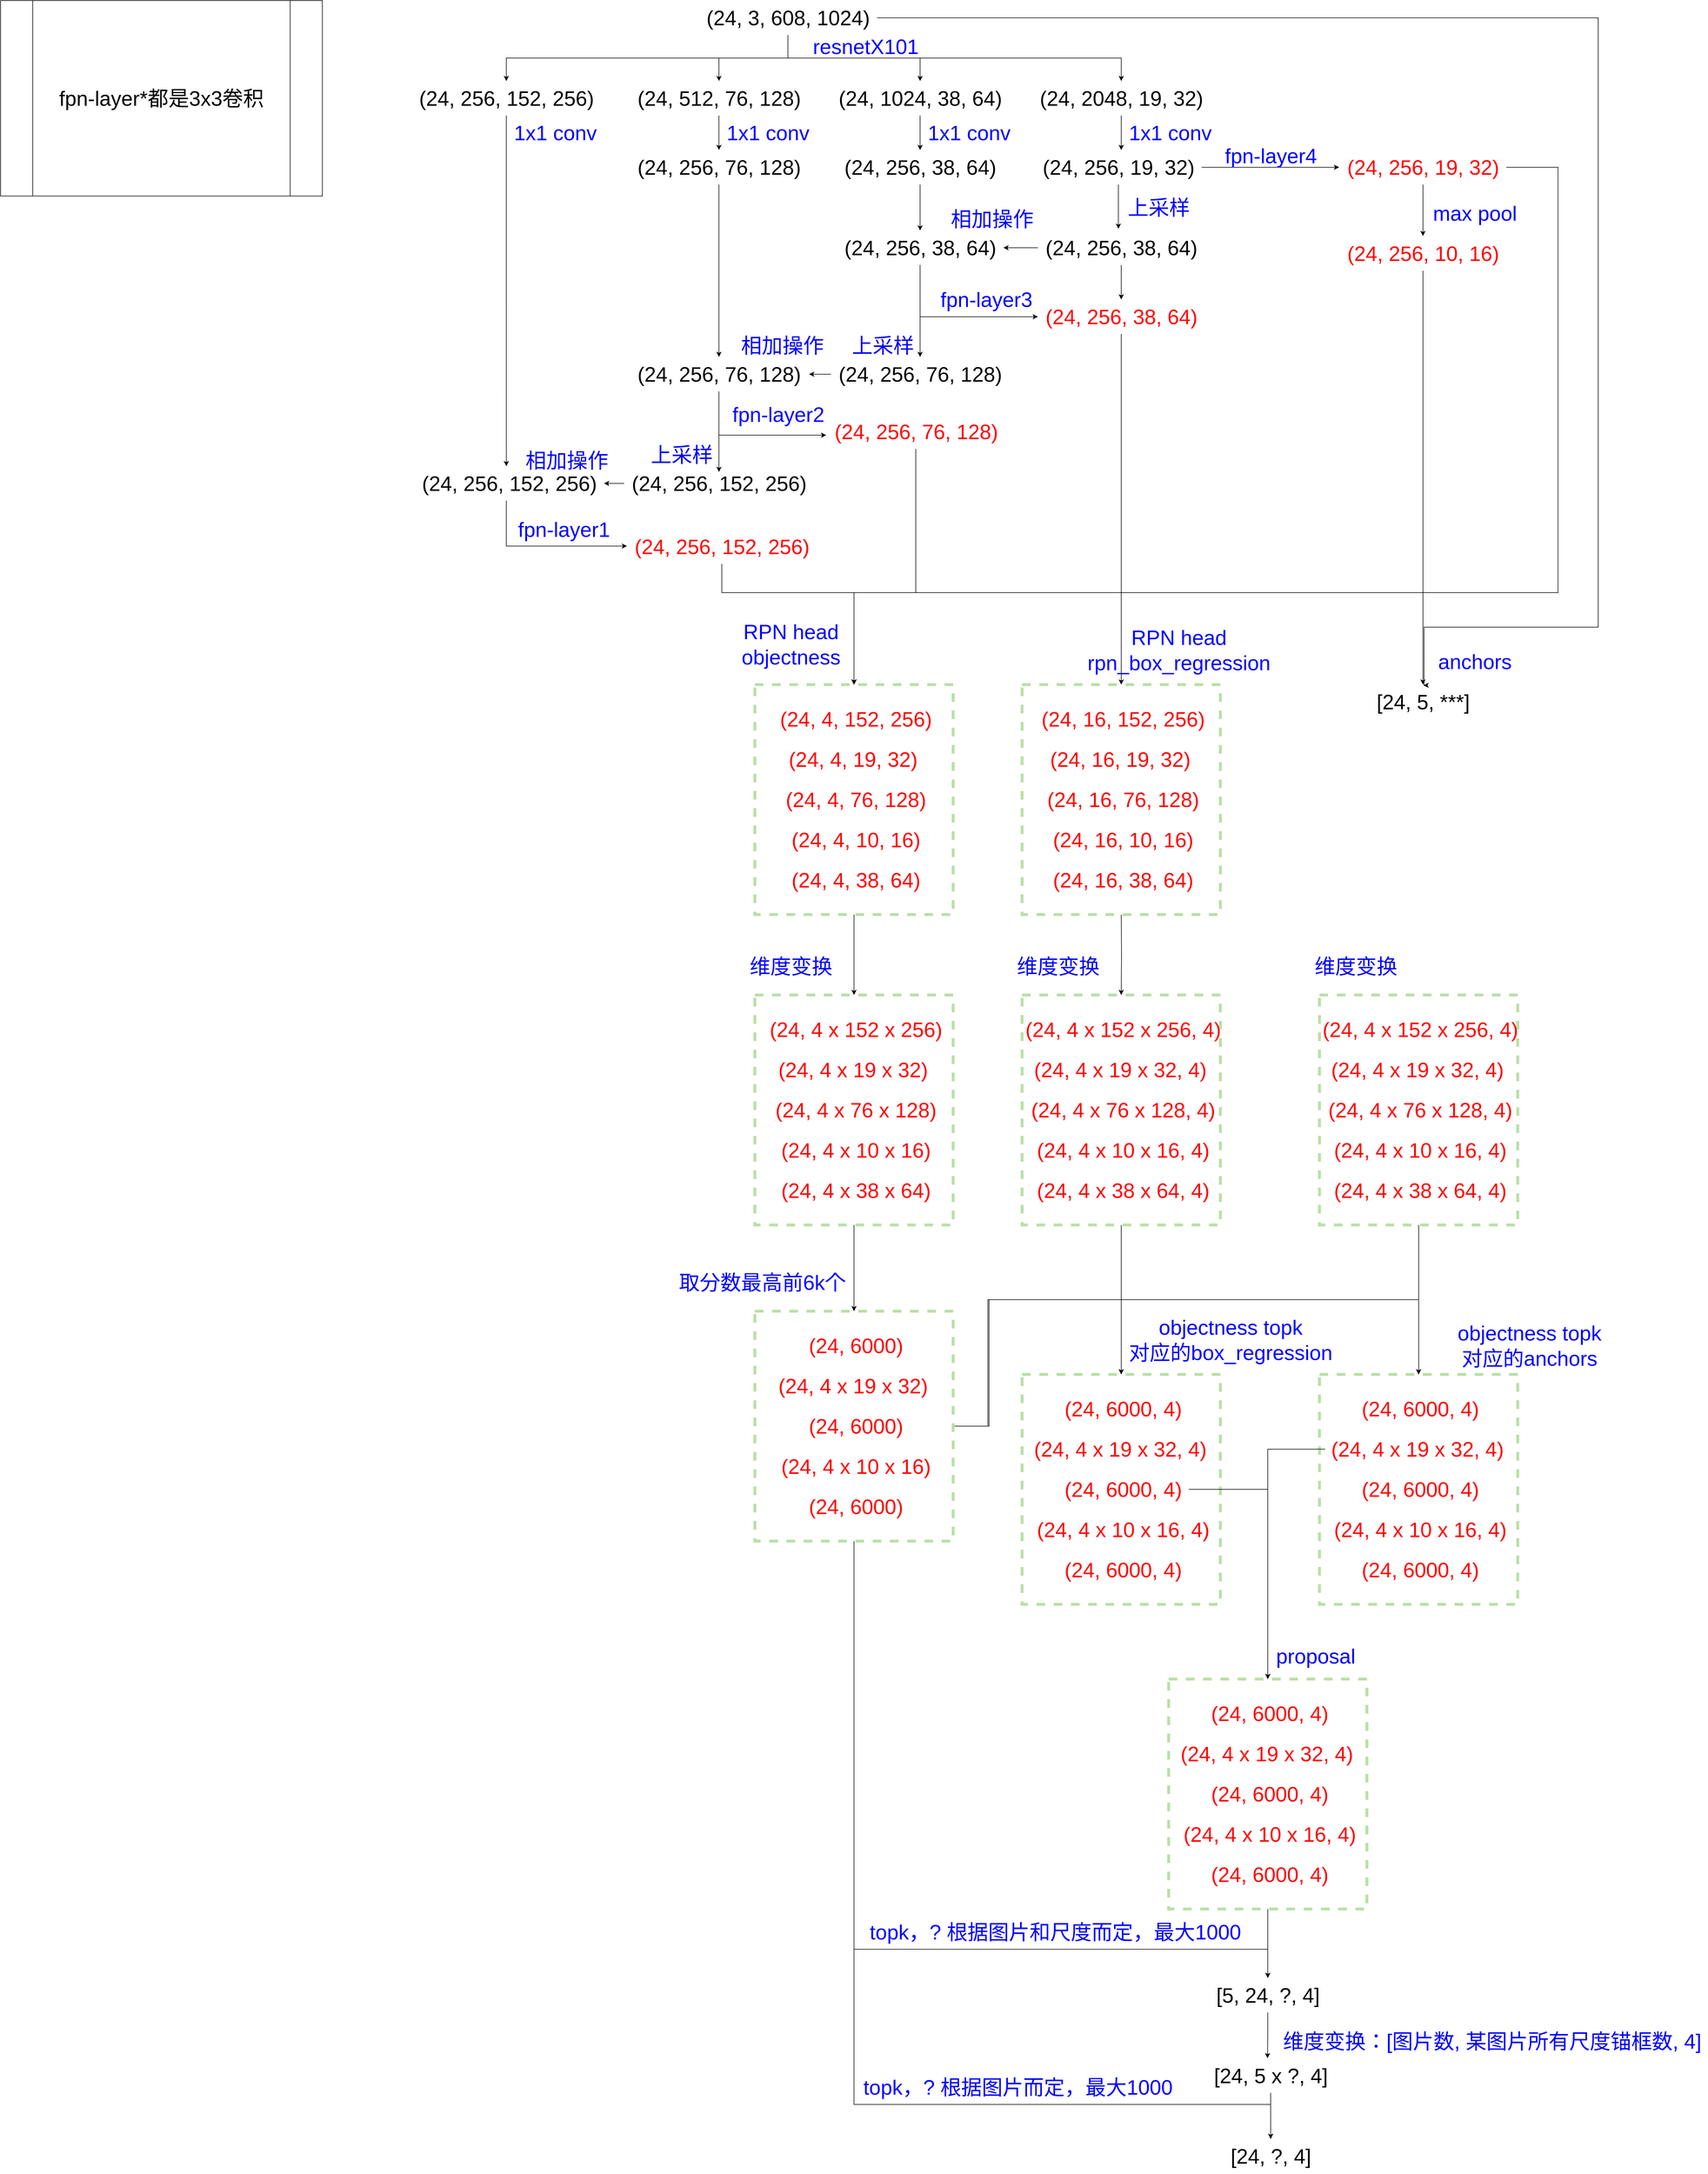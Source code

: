 <mxfile version="20.2.6" type="github">
  <diagram id="jDf5m3AYdCFQ41c70_qY" name="第 1 页">
    <mxGraphModel dx="2370" dy="1177" grid="1" gridSize="10" guides="0" tooltips="1" connect="1" arrows="1" fold="1" page="1" pageScale="1" pageWidth="3300" pageHeight="4681" math="0" shadow="0">
      <root>
        <mxCell id="0" />
        <mxCell id="1" parent="0" />
        <mxCell id="YfHTAPaN2DRpzsCkXwUB-10" style="edgeStyle=orthogonalEdgeStyle;rounded=0;orthogonalLoop=1;jettySize=auto;html=1;fontSize=36;" edge="1" parent="1" source="YfHTAPaN2DRpzsCkXwUB-4" target="YfHTAPaN2DRpzsCkXwUB-5">
          <mxGeometry relative="1" as="geometry">
            <Array as="points">
              <mxPoint x="1400" y="150" />
              <mxPoint x="910" y="150" />
            </Array>
          </mxGeometry>
        </mxCell>
        <mxCell id="YfHTAPaN2DRpzsCkXwUB-12" style="edgeStyle=orthogonalEdgeStyle;rounded=0;orthogonalLoop=1;jettySize=auto;html=1;fontSize=36;" edge="1" parent="1" source="YfHTAPaN2DRpzsCkXwUB-4" target="YfHTAPaN2DRpzsCkXwUB-6">
          <mxGeometry relative="1" as="geometry" />
        </mxCell>
        <mxCell id="YfHTAPaN2DRpzsCkXwUB-13" style="edgeStyle=orthogonalEdgeStyle;rounded=0;orthogonalLoop=1;jettySize=auto;html=1;fontSize=36;" edge="1" parent="1" source="YfHTAPaN2DRpzsCkXwUB-4" target="YfHTAPaN2DRpzsCkXwUB-7">
          <mxGeometry relative="1" as="geometry">
            <Array as="points">
              <mxPoint x="1400" y="150" />
              <mxPoint x="1980" y="150" />
            </Array>
          </mxGeometry>
        </mxCell>
        <mxCell id="YfHTAPaN2DRpzsCkXwUB-14" style="edgeStyle=orthogonalEdgeStyle;rounded=0;orthogonalLoop=1;jettySize=auto;html=1;fontSize=36;" edge="1" parent="1" source="YfHTAPaN2DRpzsCkXwUB-4" target="YfHTAPaN2DRpzsCkXwUB-8">
          <mxGeometry relative="1" as="geometry" />
        </mxCell>
        <mxCell id="YfHTAPaN2DRpzsCkXwUB-142" style="edgeStyle=orthogonalEdgeStyle;rounded=0;orthogonalLoop=1;jettySize=auto;html=1;entryX=0.505;entryY=0.022;entryDx=0;entryDy=0;entryPerimeter=0;fontSize=36;fontColor=#000000;" edge="1" parent="1" source="YfHTAPaN2DRpzsCkXwUB-4" target="YfHTAPaN2DRpzsCkXwUB-141">
          <mxGeometry relative="1" as="geometry">
            <Array as="points">
              <mxPoint x="2810" y="80" />
              <mxPoint x="2810" y="1140" />
              <mxPoint x="2507" y="1140" />
            </Array>
          </mxGeometry>
        </mxCell>
        <mxCell id="YfHTAPaN2DRpzsCkXwUB-4" value="(24, 3, 608, 1024)" style="text;html=1;align=center;verticalAlign=middle;resizable=0;points=[];autosize=1;strokeColor=none;fillColor=none;fontSize=36;" vertex="1" parent="1">
          <mxGeometry x="1245" y="50" width="310" height="60" as="geometry" />
        </mxCell>
        <mxCell id="YfHTAPaN2DRpzsCkXwUB-78" style="edgeStyle=orthogonalEdgeStyle;rounded=0;orthogonalLoop=1;jettySize=auto;html=1;fontSize=36;fontColor=#FF0000;entryX=0.485;entryY=0;entryDx=0;entryDy=0;entryPerimeter=0;" edge="1" parent="1" source="YfHTAPaN2DRpzsCkXwUB-5" target="YfHTAPaN2DRpzsCkXwUB-80">
          <mxGeometry relative="1" as="geometry">
            <mxPoint x="910" y="820" as="targetPoint" />
          </mxGeometry>
        </mxCell>
        <mxCell id="YfHTAPaN2DRpzsCkXwUB-5" value="(24, 256, 152, 256)" style="text;html=1;align=center;verticalAlign=middle;resizable=0;points=[];autosize=1;strokeColor=none;fillColor=none;fontSize=36;" vertex="1" parent="1">
          <mxGeometry x="745" y="190" width="330" height="60" as="geometry" />
        </mxCell>
        <mxCell id="YfHTAPaN2DRpzsCkXwUB-59" style="edgeStyle=orthogonalEdgeStyle;rounded=0;orthogonalLoop=1;jettySize=auto;html=1;fontSize=36;fontColor=#FF0000;" edge="1" parent="1" source="YfHTAPaN2DRpzsCkXwUB-6" target="YfHTAPaN2DRpzsCkXwUB-51">
          <mxGeometry relative="1" as="geometry" />
        </mxCell>
        <mxCell id="YfHTAPaN2DRpzsCkXwUB-6" value="(24, 512, 76, 128)" style="text;html=1;align=center;verticalAlign=middle;resizable=0;points=[];autosize=1;strokeColor=none;fillColor=none;fontSize=36;" vertex="1" parent="1">
          <mxGeometry x="1125" y="190" width="310" height="60" as="geometry" />
        </mxCell>
        <mxCell id="YfHTAPaN2DRpzsCkXwUB-30" style="edgeStyle=orthogonalEdgeStyle;rounded=0;orthogonalLoop=1;jettySize=auto;html=1;fontSize=36;fontColor=#0000FF;" edge="1" parent="1" source="YfHTAPaN2DRpzsCkXwUB-7">
          <mxGeometry relative="1" as="geometry">
            <mxPoint x="1980" y="310" as="targetPoint" />
          </mxGeometry>
        </mxCell>
        <mxCell id="YfHTAPaN2DRpzsCkXwUB-7" value="(24, 2048, 19, 32)" style="text;html=1;align=center;verticalAlign=middle;resizable=0;points=[];autosize=1;strokeColor=none;fillColor=none;fontSize=36;" vertex="1" parent="1">
          <mxGeometry x="1825" y="190" width="310" height="60" as="geometry" />
        </mxCell>
        <mxCell id="YfHTAPaN2DRpzsCkXwUB-8" value="(24, 1024, 38, 64)" style="text;html=1;align=center;verticalAlign=middle;resizable=0;points=[];autosize=1;strokeColor=none;fillColor=none;fontSize=36;" vertex="1" parent="1">
          <mxGeometry x="1475" y="190" width="310" height="60" as="geometry" />
        </mxCell>
        <mxCell id="YfHTAPaN2DRpzsCkXwUB-15" value="&lt;font color=&quot;#0000ff&quot;&gt;resnetX101&lt;/font&gt;" style="text;html=1;align=center;verticalAlign=middle;resizable=0;points=[];autosize=1;strokeColor=none;fillColor=none;fontSize=36;" vertex="1" parent="1">
          <mxGeometry x="1430" y="100" width="210" height="60" as="geometry" />
        </mxCell>
        <mxCell id="YfHTAPaN2DRpzsCkXwUB-52" style="edgeStyle=orthogonalEdgeStyle;rounded=0;orthogonalLoop=1;jettySize=auto;html=1;entryX=-0.003;entryY=0.5;entryDx=0;entryDy=0;entryPerimeter=0;fontSize=36;fontColor=#FF0000;" edge="1" parent="1" source="YfHTAPaN2DRpzsCkXwUB-16" target="YfHTAPaN2DRpzsCkXwUB-19">
          <mxGeometry relative="1" as="geometry" />
        </mxCell>
        <mxCell id="YfHTAPaN2DRpzsCkXwUB-53" style="edgeStyle=orthogonalEdgeStyle;rounded=0;orthogonalLoop=1;jettySize=auto;html=1;entryX=0.483;entryY=-0.05;entryDx=0;entryDy=0;entryPerimeter=0;fontSize=36;fontColor=#FF0000;" edge="1" parent="1" source="YfHTAPaN2DRpzsCkXwUB-16" target="YfHTAPaN2DRpzsCkXwUB-23">
          <mxGeometry relative="1" as="geometry" />
        </mxCell>
        <mxCell id="YfHTAPaN2DRpzsCkXwUB-16" value="&lt;font color=&quot;#000000&quot;&gt;(24, 256, 19, 32)&lt;/font&gt;" style="text;html=1;align=center;verticalAlign=middle;resizable=0;points=[];autosize=1;strokeColor=none;fillColor=none;fontSize=36;fontColor=#0000FF;" vertex="1" parent="1">
          <mxGeometry x="1830" y="310" width="290" height="60" as="geometry" />
        </mxCell>
        <mxCell id="YfHTAPaN2DRpzsCkXwUB-18" value="&lt;font color=&quot;#0000ff&quot;&gt;1x1 conv&lt;/font&gt;" style="text;html=1;align=center;verticalAlign=middle;resizable=0;points=[];autosize=1;strokeColor=none;fillColor=none;fontSize=36;fontColor=#000000;" vertex="1" parent="1">
          <mxGeometry x="1980" y="250" width="170" height="60" as="geometry" />
        </mxCell>
        <mxCell id="YfHTAPaN2DRpzsCkXwUB-88" style="edgeStyle=orthogonalEdgeStyle;rounded=0;orthogonalLoop=1;jettySize=auto;html=1;entryX=0.5;entryY=-0.006;entryDx=0;entryDy=0;entryPerimeter=0;fontSize=36;fontColor=#000000;" edge="1" parent="1" source="YfHTAPaN2DRpzsCkXwUB-19" target="YfHTAPaN2DRpzsCkXwUB-87">
          <mxGeometry relative="1" as="geometry" />
        </mxCell>
        <mxCell id="YfHTAPaN2DRpzsCkXwUB-122" style="edgeStyle=orthogonalEdgeStyle;rounded=0;orthogonalLoop=1;jettySize=auto;html=1;fontSize=36;fontColor=#000000;" edge="1" parent="1" source="YfHTAPaN2DRpzsCkXwUB-19" target="YfHTAPaN2DRpzsCkXwUB-90">
          <mxGeometry relative="1" as="geometry">
            <Array as="points">
              <mxPoint x="2740" y="340" />
              <mxPoint x="2740" y="1080" />
              <mxPoint x="1515" y="1080" />
            </Array>
          </mxGeometry>
        </mxCell>
        <mxCell id="YfHTAPaN2DRpzsCkXwUB-19" value="&lt;font color=&quot;#ff0000&quot;&gt;(24, 256, 19, 32)&lt;/font&gt;" style="text;html=1;align=center;verticalAlign=middle;resizable=0;points=[];autosize=1;strokeColor=none;fillColor=none;fontSize=36;fontColor=#0000FF;" vertex="1" parent="1">
          <mxGeometry x="2360" y="310" width="290" height="60" as="geometry" />
        </mxCell>
        <mxCell id="YfHTAPaN2DRpzsCkXwUB-22" value="fpn-layer4" style="text;html=1;align=center;verticalAlign=middle;resizable=0;points=[];autosize=1;strokeColor=none;fillColor=none;fontSize=36;fontColor=#0000FF;" vertex="1" parent="1">
          <mxGeometry x="2150" y="290" width="180" height="60" as="geometry" />
        </mxCell>
        <mxCell id="YfHTAPaN2DRpzsCkXwUB-40" style="edgeStyle=orthogonalEdgeStyle;rounded=0;orthogonalLoop=1;jettySize=auto;html=1;entryX=1;entryY=0.5;entryDx=0;entryDy=0;entryPerimeter=0;fontSize=36;fontColor=#0000FF;" edge="1" parent="1" source="YfHTAPaN2DRpzsCkXwUB-23" target="YfHTAPaN2DRpzsCkXwUB-38">
          <mxGeometry relative="1" as="geometry" />
        </mxCell>
        <mxCell id="YfHTAPaN2DRpzsCkXwUB-67" style="edgeStyle=orthogonalEdgeStyle;rounded=0;orthogonalLoop=1;jettySize=auto;html=1;fontSize=36;fontColor=#FF0000;" edge="1" parent="1" source="YfHTAPaN2DRpzsCkXwUB-23" target="YfHTAPaN2DRpzsCkXwUB-42">
          <mxGeometry relative="1" as="geometry" />
        </mxCell>
        <mxCell id="YfHTAPaN2DRpzsCkXwUB-23" value="&lt;font color=&quot;#000000&quot;&gt;(24, 256, 38, 64)&lt;/font&gt;" style="text;html=1;align=center;verticalAlign=middle;resizable=0;points=[];autosize=1;strokeColor=none;fillColor=none;fontSize=36;fontColor=#0000FF;" vertex="1" parent="1">
          <mxGeometry x="1835" y="450" width="290" height="60" as="geometry" />
        </mxCell>
        <mxCell id="YfHTAPaN2DRpzsCkXwUB-25" value="上采样" style="text;html=1;align=center;verticalAlign=middle;resizable=0;points=[];autosize=1;strokeColor=none;fillColor=none;fontSize=36;fontColor=#0000FF;" vertex="1" parent="1">
          <mxGeometry x="1980" y="380" width="130" height="60" as="geometry" />
        </mxCell>
        <mxCell id="YfHTAPaN2DRpzsCkXwUB-31" style="edgeStyle=orthogonalEdgeStyle;rounded=0;orthogonalLoop=1;jettySize=auto;html=1;fontSize=36;fontColor=#0000FF;" edge="1" parent="1">
          <mxGeometry relative="1" as="geometry">
            <mxPoint x="1630" y="310" as="targetPoint" />
            <mxPoint x="1630" y="250" as="sourcePoint" />
          </mxGeometry>
        </mxCell>
        <mxCell id="YfHTAPaN2DRpzsCkXwUB-55" style="edgeStyle=orthogonalEdgeStyle;rounded=0;orthogonalLoop=1;jettySize=auto;html=1;fontSize=36;fontColor=#FF0000;" edge="1" parent="1" source="YfHTAPaN2DRpzsCkXwUB-33" target="YfHTAPaN2DRpzsCkXwUB-38">
          <mxGeometry relative="1" as="geometry" />
        </mxCell>
        <mxCell id="YfHTAPaN2DRpzsCkXwUB-33" value="&lt;font color=&quot;#000000&quot;&gt;(24, 256, 38, 64)&lt;/font&gt;" style="text;html=1;align=center;verticalAlign=middle;resizable=0;points=[];autosize=1;strokeColor=none;fillColor=none;fontSize=36;fontColor=#0000FF;" vertex="1" parent="1">
          <mxGeometry x="1485" y="310" width="290" height="60" as="geometry" />
        </mxCell>
        <mxCell id="YfHTAPaN2DRpzsCkXwUB-34" value="&lt;font color=&quot;#0000ff&quot;&gt;1x1 conv&lt;/font&gt;" style="text;html=1;align=center;verticalAlign=middle;resizable=0;points=[];autosize=1;strokeColor=none;fillColor=none;fontSize=36;fontColor=#000000;" vertex="1" parent="1">
          <mxGeometry x="1630" y="250" width="170" height="60" as="geometry" />
        </mxCell>
        <mxCell id="YfHTAPaN2DRpzsCkXwUB-37" value="fpn-layer2" style="text;html=1;align=center;verticalAlign=middle;resizable=0;points=[];autosize=1;strokeColor=none;fillColor=none;fontSize=36;fontColor=#0000FF;" vertex="1" parent="1">
          <mxGeometry x="1292.5" y="740" width="180" height="60" as="geometry" />
        </mxCell>
        <mxCell id="YfHTAPaN2DRpzsCkXwUB-66" style="edgeStyle=orthogonalEdgeStyle;rounded=0;orthogonalLoop=1;jettySize=auto;html=1;entryX=0;entryY=0.5;entryDx=0;entryDy=0;entryPerimeter=0;fontSize=36;fontColor=#FF0000;" edge="1" parent="1" source="YfHTAPaN2DRpzsCkXwUB-38" target="YfHTAPaN2DRpzsCkXwUB-42">
          <mxGeometry relative="1" as="geometry">
            <Array as="points">
              <mxPoint x="1630" y="600" />
            </Array>
          </mxGeometry>
        </mxCell>
        <mxCell id="YfHTAPaN2DRpzsCkXwUB-68" style="edgeStyle=orthogonalEdgeStyle;rounded=0;orthogonalLoop=1;jettySize=auto;html=1;fontSize=36;fontColor=#FF0000;" edge="1" parent="1" source="YfHTAPaN2DRpzsCkXwUB-38" target="YfHTAPaN2DRpzsCkXwUB-45">
          <mxGeometry relative="1" as="geometry" />
        </mxCell>
        <mxCell id="YfHTAPaN2DRpzsCkXwUB-38" value="&lt;font color=&quot;#000000&quot;&gt;(24, 256, 38, 64)&lt;/font&gt;" style="text;html=1;align=center;verticalAlign=middle;resizable=0;points=[];autosize=1;strokeColor=none;fillColor=none;fontSize=36;fontColor=#0000FF;" vertex="1" parent="1">
          <mxGeometry x="1485" y="450" width="290" height="60" as="geometry" />
        </mxCell>
        <mxCell id="YfHTAPaN2DRpzsCkXwUB-41" value="相加操作" style="text;html=1;align=center;verticalAlign=middle;resizable=0;points=[];autosize=1;strokeColor=none;fillColor=none;fontSize=36;fontColor=#0000FF;" vertex="1" parent="1">
          <mxGeometry x="1670" y="400" width="170" height="60" as="geometry" />
        </mxCell>
        <mxCell id="YfHTAPaN2DRpzsCkXwUB-120" style="edgeStyle=orthogonalEdgeStyle;rounded=0;orthogonalLoop=1;jettySize=auto;html=1;entryX=0.5;entryY=0;entryDx=0;entryDy=0;fontSize=36;fontColor=#000000;" edge="1" parent="1" source="YfHTAPaN2DRpzsCkXwUB-42" target="YfHTAPaN2DRpzsCkXwUB-90">
          <mxGeometry relative="1" as="geometry">
            <Array as="points">
              <mxPoint x="1980" y="1080" />
              <mxPoint x="1515" y="1080" />
            </Array>
          </mxGeometry>
        </mxCell>
        <mxCell id="YfHTAPaN2DRpzsCkXwUB-135" style="edgeStyle=orthogonalEdgeStyle;rounded=0;orthogonalLoop=1;jettySize=auto;html=1;entryX=0.5;entryY=0;entryDx=0;entryDy=0;fontSize=36;fontColor=#000000;" edge="1" parent="1" source="YfHTAPaN2DRpzsCkXwUB-42" target="YfHTAPaN2DRpzsCkXwUB-129">
          <mxGeometry relative="1" as="geometry" />
        </mxCell>
        <mxCell id="YfHTAPaN2DRpzsCkXwUB-42" value="&lt;font color=&quot;#ff0000&quot;&gt;(24, 256, 38, 64)&lt;/font&gt;" style="text;html=1;align=center;verticalAlign=middle;resizable=0;points=[];autosize=1;strokeColor=none;fillColor=none;fontSize=36;fontColor=#0000FF;" vertex="1" parent="1">
          <mxGeometry x="1835" y="570" width="290" height="60" as="geometry" />
        </mxCell>
        <mxCell id="YfHTAPaN2DRpzsCkXwUB-44" value="fpn-layer3" style="text;html=1;align=center;verticalAlign=middle;resizable=0;points=[];autosize=1;strokeColor=none;fillColor=none;fontSize=36;fontColor=#0000FF;" vertex="1" parent="1">
          <mxGeometry x="1655" y="540" width="180" height="60" as="geometry" />
        </mxCell>
        <mxCell id="YfHTAPaN2DRpzsCkXwUB-70" style="edgeStyle=orthogonalEdgeStyle;rounded=0;orthogonalLoop=1;jettySize=auto;html=1;entryX=1.006;entryY=0.5;entryDx=0;entryDy=0;entryPerimeter=0;fontSize=36;fontColor=#FF0000;" edge="1" parent="1" source="YfHTAPaN2DRpzsCkXwUB-45" target="YfHTAPaN2DRpzsCkXwUB-69">
          <mxGeometry relative="1" as="geometry" />
        </mxCell>
        <mxCell id="YfHTAPaN2DRpzsCkXwUB-45" value="&lt;font color=&quot;#000000&quot;&gt;(24, 256, 76, 128)&lt;/font&gt;" style="text;html=1;align=center;verticalAlign=middle;resizable=0;points=[];autosize=1;strokeColor=none;fillColor=none;fontSize=36;fontColor=#0000FF;" vertex="1" parent="1">
          <mxGeometry x="1475" y="670" width="310" height="60" as="geometry" />
        </mxCell>
        <mxCell id="YfHTAPaN2DRpzsCkXwUB-71" style="edgeStyle=orthogonalEdgeStyle;rounded=0;orthogonalLoop=1;jettySize=auto;html=1;fontSize=36;fontColor=#FF0000;" edge="1" parent="1" source="YfHTAPaN2DRpzsCkXwUB-51" target="YfHTAPaN2DRpzsCkXwUB-69">
          <mxGeometry relative="1" as="geometry" />
        </mxCell>
        <mxCell id="YfHTAPaN2DRpzsCkXwUB-51" value="(24, 256, 76, 128)" style="text;html=1;align=center;verticalAlign=middle;resizable=0;points=[];autosize=1;strokeColor=none;fillColor=none;fontSize=36;" vertex="1" parent="1">
          <mxGeometry x="1125" y="310" width="310" height="60" as="geometry" />
        </mxCell>
        <mxCell id="YfHTAPaN2DRpzsCkXwUB-58" value="上采样" style="text;html=1;align=center;verticalAlign=middle;resizable=0;points=[];autosize=1;strokeColor=none;fillColor=none;fontSize=36;fontColor=#0000FF;" vertex="1" parent="1">
          <mxGeometry x="1500" y="620" width="130" height="60" as="geometry" />
        </mxCell>
        <mxCell id="YfHTAPaN2DRpzsCkXwUB-60" value="&lt;font color=&quot;#0000ff&quot;&gt;1x1 conv&lt;/font&gt;" style="text;html=1;align=center;verticalAlign=middle;resizable=0;points=[];autosize=1;strokeColor=none;fillColor=none;fontSize=36;fontColor=#000000;" vertex="1" parent="1">
          <mxGeometry x="1280" y="250" width="170" height="60" as="geometry" />
        </mxCell>
        <mxCell id="YfHTAPaN2DRpzsCkXwUB-74" style="edgeStyle=orthogonalEdgeStyle;rounded=0;orthogonalLoop=1;jettySize=auto;html=1;entryX=-0.003;entryY=0.6;entryDx=0;entryDy=0;entryPerimeter=0;fontSize=36;fontColor=#FF0000;" edge="1" parent="1" source="YfHTAPaN2DRpzsCkXwUB-69" target="YfHTAPaN2DRpzsCkXwUB-73">
          <mxGeometry relative="1" as="geometry">
            <Array as="points">
              <mxPoint x="1280" y="806" />
            </Array>
          </mxGeometry>
        </mxCell>
        <mxCell id="YfHTAPaN2DRpzsCkXwUB-75" style="edgeStyle=orthogonalEdgeStyle;rounded=0;orthogonalLoop=1;jettySize=auto;html=1;fontSize=36;fontColor=#FF0000;" edge="1" parent="1" source="YfHTAPaN2DRpzsCkXwUB-69">
          <mxGeometry relative="1" as="geometry">
            <mxPoint x="1280" y="870" as="targetPoint" />
          </mxGeometry>
        </mxCell>
        <mxCell id="YfHTAPaN2DRpzsCkXwUB-69" value="&lt;font color=&quot;#000000&quot;&gt;(24, 256, 76, 128)&lt;/font&gt;" style="text;html=1;align=center;verticalAlign=middle;resizable=0;points=[];autosize=1;strokeColor=none;fillColor=none;fontSize=36;fontColor=#0000FF;" vertex="1" parent="1">
          <mxGeometry x="1125" y="670" width="310" height="60" as="geometry" />
        </mxCell>
        <mxCell id="YfHTAPaN2DRpzsCkXwUB-72" value="相加操作" style="text;html=1;align=center;verticalAlign=middle;resizable=0;points=[];autosize=1;strokeColor=none;fillColor=none;fontSize=36;fontColor=#0000FF;" vertex="1" parent="1">
          <mxGeometry x="1305" y="620" width="170" height="60" as="geometry" />
        </mxCell>
        <mxCell id="YfHTAPaN2DRpzsCkXwUB-119" style="edgeStyle=orthogonalEdgeStyle;rounded=0;orthogonalLoop=1;jettySize=auto;html=1;fontSize=36;fontColor=#000000;" edge="1" parent="1" source="YfHTAPaN2DRpzsCkXwUB-73" target="YfHTAPaN2DRpzsCkXwUB-90">
          <mxGeometry relative="1" as="geometry">
            <Array as="points">
              <mxPoint x="1623" y="1080" />
              <mxPoint x="1515" y="1080" />
            </Array>
          </mxGeometry>
        </mxCell>
        <mxCell id="YfHTAPaN2DRpzsCkXwUB-73" value="&lt;font color=&quot;#ff0000&quot;&gt;(24, 256, 76, 128)&lt;/font&gt;" style="text;html=1;align=center;verticalAlign=middle;resizable=0;points=[];autosize=1;strokeColor=none;fillColor=none;fontSize=36;fontColor=#0000FF;" vertex="1" parent="1">
          <mxGeometry x="1467.5" y="770" width="310" height="60" as="geometry" />
        </mxCell>
        <mxCell id="YfHTAPaN2DRpzsCkXwUB-81" style="edgeStyle=orthogonalEdgeStyle;rounded=0;orthogonalLoop=1;jettySize=auto;html=1;fontSize=36;fontColor=#FF0000;" edge="1" parent="1" source="YfHTAPaN2DRpzsCkXwUB-76" target="YfHTAPaN2DRpzsCkXwUB-80">
          <mxGeometry relative="1" as="geometry" />
        </mxCell>
        <mxCell id="YfHTAPaN2DRpzsCkXwUB-76" value="&lt;font color=&quot;#000000&quot;&gt;(24, 256, 152, 256)&lt;/font&gt;" style="text;html=1;align=center;verticalAlign=middle;resizable=0;points=[];autosize=1;strokeColor=none;fillColor=none;fontSize=36;fontColor=#0000FF;" vertex="1" parent="1">
          <mxGeometry x="1115" y="860" width="330" height="60" as="geometry" />
        </mxCell>
        <mxCell id="YfHTAPaN2DRpzsCkXwUB-77" value="上采样" style="text;html=1;align=center;verticalAlign=middle;resizable=0;points=[];autosize=1;strokeColor=none;fillColor=none;fontSize=36;fontColor=#0000FF;" vertex="1" parent="1">
          <mxGeometry x="1150" y="810" width="130" height="60" as="geometry" />
        </mxCell>
        <mxCell id="YfHTAPaN2DRpzsCkXwUB-79" value="&lt;font color=&quot;#0000ff&quot;&gt;1x1 conv&lt;/font&gt;" style="text;html=1;align=center;verticalAlign=middle;resizable=0;points=[];autosize=1;strokeColor=none;fillColor=none;fontSize=36;fontColor=#000000;" vertex="1" parent="1">
          <mxGeometry x="910" y="250" width="170" height="60" as="geometry" />
        </mxCell>
        <mxCell id="YfHTAPaN2DRpzsCkXwUB-84" style="edgeStyle=orthogonalEdgeStyle;rounded=0;orthogonalLoop=1;jettySize=auto;html=1;entryX=0;entryY=0.483;entryDx=0;entryDy=0;entryPerimeter=0;fontSize=36;fontColor=#FF0000;" edge="1" parent="1" source="YfHTAPaN2DRpzsCkXwUB-80" target="YfHTAPaN2DRpzsCkXwUB-83">
          <mxGeometry relative="1" as="geometry">
            <Array as="points">
              <mxPoint x="910" y="999" />
            </Array>
          </mxGeometry>
        </mxCell>
        <mxCell id="YfHTAPaN2DRpzsCkXwUB-80" value="&lt;font color=&quot;#000000&quot;&gt;(24, 256, 152, 256)&lt;/font&gt;" style="text;html=1;align=center;verticalAlign=middle;resizable=0;points=[];autosize=1;strokeColor=none;fillColor=none;fontSize=36;fontColor=#0000FF;" vertex="1" parent="1">
          <mxGeometry x="750" y="860" width="330" height="60" as="geometry" />
        </mxCell>
        <mxCell id="YfHTAPaN2DRpzsCkXwUB-82" value="相加操作" style="text;html=1;align=center;verticalAlign=middle;resizable=0;points=[];autosize=1;strokeColor=none;fillColor=none;fontSize=36;fontColor=#0000FF;" vertex="1" parent="1">
          <mxGeometry x="930" y="820" width="170" height="60" as="geometry" />
        </mxCell>
        <mxCell id="YfHTAPaN2DRpzsCkXwUB-111" style="edgeStyle=orthogonalEdgeStyle;rounded=0;orthogonalLoop=1;jettySize=auto;html=1;entryX=0.5;entryY=0;entryDx=0;entryDy=0;fontSize=36;fontColor=#000000;" edge="1" parent="1" source="YfHTAPaN2DRpzsCkXwUB-83" target="YfHTAPaN2DRpzsCkXwUB-90">
          <mxGeometry relative="1" as="geometry">
            <Array as="points">
              <mxPoint x="1285" y="1080" />
              <mxPoint x="1515" y="1080" />
            </Array>
          </mxGeometry>
        </mxCell>
        <mxCell id="YfHTAPaN2DRpzsCkXwUB-83" value="&lt;font color=&quot;#ff0000&quot;&gt;(24, 256, 152, 256)&lt;/font&gt;" style="text;html=1;align=center;verticalAlign=middle;resizable=0;points=[];autosize=1;strokeColor=none;fillColor=none;fontSize=36;fontColor=#0000FF;" vertex="1" parent="1">
          <mxGeometry x="1120" y="970" width="330" height="60" as="geometry" />
        </mxCell>
        <mxCell id="YfHTAPaN2DRpzsCkXwUB-85" value="fpn-layer1" style="text;html=1;align=center;verticalAlign=middle;resizable=0;points=[];autosize=1;strokeColor=none;fillColor=none;fontSize=36;fontColor=#0000FF;" vertex="1" parent="1">
          <mxGeometry x="920" y="940" width="180" height="60" as="geometry" />
        </mxCell>
        <mxCell id="YfHTAPaN2DRpzsCkXwUB-86" value="&lt;font color=&quot;#000000&quot;&gt;fpn-layer*都是3x3卷积&lt;/font&gt;" style="shape=process;whiteSpace=wrap;html=1;backgroundOutline=1;fontSize=36;fontColor=#FF0000;" vertex="1" parent="1">
          <mxGeometry x="30" y="50" width="560" height="340" as="geometry" />
        </mxCell>
        <mxCell id="YfHTAPaN2DRpzsCkXwUB-121" style="edgeStyle=orthogonalEdgeStyle;rounded=0;orthogonalLoop=1;jettySize=auto;html=1;fontSize=36;fontColor=#000000;" edge="1" parent="1" source="YfHTAPaN2DRpzsCkXwUB-87" target="YfHTAPaN2DRpzsCkXwUB-90">
          <mxGeometry relative="1" as="geometry">
            <Array as="points">
              <mxPoint x="2505" y="1080" />
              <mxPoint x="1515" y="1080" />
            </Array>
          </mxGeometry>
        </mxCell>
        <mxCell id="YfHTAPaN2DRpzsCkXwUB-139" style="edgeStyle=orthogonalEdgeStyle;rounded=0;orthogonalLoop=1;jettySize=auto;html=1;entryX=0.5;entryY=0;entryDx=0;entryDy=0;fontSize=36;fontColor=#000000;" edge="1" parent="1" source="YfHTAPaN2DRpzsCkXwUB-87">
          <mxGeometry relative="1" as="geometry">
            <mxPoint x="2505" y="1240" as="targetPoint" />
          </mxGeometry>
        </mxCell>
        <mxCell id="YfHTAPaN2DRpzsCkXwUB-87" value="&lt;font color=&quot;#ff0000&quot;&gt;(24, 256, 10, 16)&lt;/font&gt;" style="text;html=1;align=center;verticalAlign=middle;resizable=0;points=[];autosize=1;strokeColor=none;fillColor=none;fontSize=36;fontColor=#0000FF;" vertex="1" parent="1">
          <mxGeometry x="2360" y="460" width="290" height="60" as="geometry" />
        </mxCell>
        <mxCell id="YfHTAPaN2DRpzsCkXwUB-89" value="max pool" style="text;html=1;align=center;verticalAlign=middle;resizable=0;points=[];autosize=1;strokeColor=none;fillColor=none;fontSize=36;fontColor=#0000FF;" vertex="1" parent="1">
          <mxGeometry x="2510" y="390" width="170" height="60" as="geometry" />
        </mxCell>
        <mxCell id="YfHTAPaN2DRpzsCkXwUB-90" value="" style="rounded=0;whiteSpace=wrap;html=1;fontSize=36;fontColor=#000000;dashed=1;strokeColor=#B9E0A5;strokeWidth=5;" vertex="1" parent="1">
          <mxGeometry x="1342.5" y="1240" width="345" height="400" as="geometry" />
        </mxCell>
        <mxCell id="YfHTAPaN2DRpzsCkXwUB-96" value="&lt;font color=&quot;#ff0000&quot;&gt;(24, 4, 152, 256)&lt;/font&gt;" style="text;html=1;align=center;verticalAlign=middle;resizable=0;points=[];autosize=1;strokeColor=none;fillColor=none;fontSize=36;fontColor=#0000FF;" vertex="1" parent="1">
          <mxGeometry x="1372.5" y="1270" width="290" height="60" as="geometry" />
        </mxCell>
        <mxCell id="YfHTAPaN2DRpzsCkXwUB-97" value="&lt;font color=&quot;#ff0000&quot;&gt;(24, 4, 76, 128)&lt;/font&gt;" style="text;html=1;align=center;verticalAlign=middle;resizable=0;points=[];autosize=1;strokeColor=none;fillColor=none;fontSize=36;fontColor=#0000FF;" vertex="1" parent="1">
          <mxGeometry x="1382.5" y="1410" width="270" height="60" as="geometry" />
        </mxCell>
        <mxCell id="YfHTAPaN2DRpzsCkXwUB-98" value="&lt;font color=&quot;#ff0000&quot;&gt;(24, 4, 38, 64)&lt;/font&gt;" style="text;html=1;align=center;verticalAlign=middle;resizable=0;points=[];autosize=1;strokeColor=none;fillColor=none;fontSize=36;fontColor=#0000FF;" vertex="1" parent="1">
          <mxGeometry x="1392.5" y="1550" width="250" height="60" as="geometry" />
        </mxCell>
        <mxCell id="YfHTAPaN2DRpzsCkXwUB-99" value="&lt;font color=&quot;#ff0000&quot;&gt;(24, 4, 19, 32)&lt;/font&gt;" style="text;html=1;align=center;verticalAlign=middle;resizable=0;points=[];autosize=1;strokeColor=none;fillColor=none;fontSize=36;fontColor=#0000FF;" vertex="1" parent="1">
          <mxGeometry x="1387.5" y="1340" width="250" height="60" as="geometry" />
        </mxCell>
        <mxCell id="YfHTAPaN2DRpzsCkXwUB-100" value="&lt;font color=&quot;#ff0000&quot;&gt;(24, 4, 10, 16)&lt;/font&gt;" style="text;html=1;align=center;verticalAlign=middle;resizable=0;points=[];autosize=1;strokeColor=none;fillColor=none;fontSize=36;fontColor=#0000FF;" vertex="1" parent="1">
          <mxGeometry x="1392.5" y="1480" width="250" height="60" as="geometry" />
        </mxCell>
        <mxCell id="YfHTAPaN2DRpzsCkXwUB-101" value="RPN head&lt;br&gt;objectness" style="text;html=1;align=center;verticalAlign=middle;resizable=0;points=[];autosize=1;strokeColor=none;fillColor=none;fontSize=36;fontColor=#0000FF;" vertex="1" parent="1">
          <mxGeometry x="1305" y="1120" width="200" height="100" as="geometry" />
        </mxCell>
        <mxCell id="YfHTAPaN2DRpzsCkXwUB-157" style="edgeStyle=orthogonalEdgeStyle;rounded=0;orthogonalLoop=1;jettySize=auto;html=1;entryX=0.5;entryY=0;entryDx=0;entryDy=0;fontSize=36;fontColor=#000000;" edge="1" parent="1" source="YfHTAPaN2DRpzsCkXwUB-123" target="YfHTAPaN2DRpzsCkXwUB-145">
          <mxGeometry relative="1" as="geometry" />
        </mxCell>
        <mxCell id="YfHTAPaN2DRpzsCkXwUB-123" value="" style="rounded=0;whiteSpace=wrap;html=1;fontSize=36;fontColor=#000000;dashed=1;strokeColor=#B9E0A5;strokeWidth=5;" vertex="1" parent="1">
          <mxGeometry x="1342.5" y="1240" width="345" height="400" as="geometry" />
        </mxCell>
        <mxCell id="YfHTAPaN2DRpzsCkXwUB-124" value="&lt;font color=&quot;#ff0000&quot;&gt;(24, 4, 152, 256)&lt;/font&gt;" style="text;html=1;align=center;verticalAlign=middle;resizable=0;points=[];autosize=1;strokeColor=none;fillColor=none;fontSize=36;fontColor=#0000FF;" vertex="1" parent="1">
          <mxGeometry x="1372.5" y="1270" width="290" height="60" as="geometry" />
        </mxCell>
        <mxCell id="YfHTAPaN2DRpzsCkXwUB-125" value="&lt;font color=&quot;#ff0000&quot;&gt;(24, 4, 76, 128)&lt;/font&gt;" style="text;html=1;align=center;verticalAlign=middle;resizable=0;points=[];autosize=1;strokeColor=none;fillColor=none;fontSize=36;fontColor=#0000FF;" vertex="1" parent="1">
          <mxGeometry x="1382.5" y="1410" width="270" height="60" as="geometry" />
        </mxCell>
        <mxCell id="YfHTAPaN2DRpzsCkXwUB-126" value="&lt;font color=&quot;#ff0000&quot;&gt;(24, 4, 38, 64)&lt;/font&gt;" style="text;html=1;align=center;verticalAlign=middle;resizable=0;points=[];autosize=1;strokeColor=none;fillColor=none;fontSize=36;fontColor=#0000FF;" vertex="1" parent="1">
          <mxGeometry x="1392.5" y="1550" width="250" height="60" as="geometry" />
        </mxCell>
        <mxCell id="YfHTAPaN2DRpzsCkXwUB-127" value="&lt;font color=&quot;#ff0000&quot;&gt;(24, 4, 19, 32)&lt;/font&gt;" style="text;html=1;align=center;verticalAlign=middle;resizable=0;points=[];autosize=1;strokeColor=none;fillColor=none;fontSize=36;fontColor=#0000FF;" vertex="1" parent="1">
          <mxGeometry x="1387.5" y="1340" width="250" height="60" as="geometry" />
        </mxCell>
        <mxCell id="YfHTAPaN2DRpzsCkXwUB-128" value="&lt;font color=&quot;#ff0000&quot;&gt;(24, 4, 10, 16)&lt;/font&gt;" style="text;html=1;align=center;verticalAlign=middle;resizable=0;points=[];autosize=1;strokeColor=none;fillColor=none;fontSize=36;fontColor=#0000FF;" vertex="1" parent="1">
          <mxGeometry x="1392.5" y="1480" width="250" height="60" as="geometry" />
        </mxCell>
        <mxCell id="YfHTAPaN2DRpzsCkXwUB-129" value="" style="rounded=0;whiteSpace=wrap;html=1;fontSize=36;fontColor=#000000;dashed=1;strokeColor=#B9E0A5;strokeWidth=5;" vertex="1" parent="1">
          <mxGeometry x="1807.5" y="1240" width="345" height="400" as="geometry" />
        </mxCell>
        <mxCell id="YfHTAPaN2DRpzsCkXwUB-130" value="&lt;font color=&quot;#ff0000&quot;&gt;(24, 16, 152, 256)&lt;/font&gt;" style="text;html=1;align=center;verticalAlign=middle;resizable=0;points=[];autosize=1;strokeColor=none;fillColor=none;fontSize=36;fontColor=#0000FF;" vertex="1" parent="1">
          <mxGeometry x="1827.5" y="1270" width="310" height="60" as="geometry" />
        </mxCell>
        <mxCell id="YfHTAPaN2DRpzsCkXwUB-131" value="&lt;font color=&quot;#ff0000&quot;&gt;(24, 16, 76, 128)&lt;/font&gt;" style="text;html=1;align=center;verticalAlign=middle;resizable=0;points=[];autosize=1;strokeColor=none;fillColor=none;fontSize=36;fontColor=#0000FF;" vertex="1" parent="1">
          <mxGeometry x="1837.5" y="1410" width="290" height="60" as="geometry" />
        </mxCell>
        <mxCell id="YfHTAPaN2DRpzsCkXwUB-132" value="&lt;font color=&quot;#ff0000&quot;&gt;(24, 16, 38, 64)&lt;/font&gt;" style="text;html=1;align=center;verticalAlign=middle;resizable=0;points=[];autosize=1;strokeColor=none;fillColor=none;fontSize=36;fontColor=#0000FF;" vertex="1" parent="1">
          <mxGeometry x="1847.5" y="1550" width="270" height="60" as="geometry" />
        </mxCell>
        <mxCell id="YfHTAPaN2DRpzsCkXwUB-133" value="&lt;font color=&quot;#ff0000&quot;&gt;(24, 16, 19, 32)&lt;/font&gt;" style="text;html=1;align=center;verticalAlign=middle;resizable=0;points=[];autosize=1;strokeColor=none;fillColor=none;fontSize=36;fontColor=#0000FF;" vertex="1" parent="1">
          <mxGeometry x="1842.5" y="1340" width="270" height="60" as="geometry" />
        </mxCell>
        <mxCell id="YfHTAPaN2DRpzsCkXwUB-134" value="&lt;font color=&quot;#ff0000&quot;&gt;(24, 16, 10, 16)&lt;/font&gt;" style="text;html=1;align=center;verticalAlign=middle;resizable=0;points=[];autosize=1;strokeColor=none;fillColor=none;fontSize=36;fontColor=#0000FF;" vertex="1" parent="1">
          <mxGeometry x="1847.5" y="1480" width="270" height="60" as="geometry" />
        </mxCell>
        <mxCell id="YfHTAPaN2DRpzsCkXwUB-136" value="RPN head&lt;br&gt;rpn_box_regression" style="text;html=1;align=center;verticalAlign=middle;resizable=0;points=[];autosize=1;strokeColor=none;fillColor=none;fontSize=36;fontColor=#0000FF;" vertex="1" parent="1">
          <mxGeometry x="1910" y="1130" width="340" height="100" as="geometry" />
        </mxCell>
        <mxCell id="YfHTAPaN2DRpzsCkXwUB-140" value="anchors" style="text;html=1;align=center;verticalAlign=middle;resizable=0;points=[];autosize=1;strokeColor=none;fillColor=none;fontSize=36;fontColor=#0000FF;" vertex="1" parent="1">
          <mxGeometry x="2520" y="1170" width="150" height="60" as="geometry" />
        </mxCell>
        <mxCell id="YfHTAPaN2DRpzsCkXwUB-141" value="&lt;font color=&quot;#000000&quot;&gt;[24, 5, ***]&lt;/font&gt;" style="text;html=1;align=center;verticalAlign=middle;resizable=0;points=[];autosize=1;strokeColor=none;fillColor=none;fontSize=36;fontColor=#0000FF;" vertex="1" parent="1">
          <mxGeometry x="2410" y="1240" width="190" height="60" as="geometry" />
        </mxCell>
        <mxCell id="YfHTAPaN2DRpzsCkXwUB-145" value="" style="rounded=0;whiteSpace=wrap;html=1;fontSize=36;fontColor=#000000;dashed=1;strokeColor=#B9E0A5;strokeWidth=5;" vertex="1" parent="1">
          <mxGeometry x="1342.5" y="1780" width="345" height="400" as="geometry" />
        </mxCell>
        <mxCell id="YfHTAPaN2DRpzsCkXwUB-146" value="&lt;font color=&quot;#ff0000&quot;&gt;(24, 4, 152, 256)&lt;/font&gt;" style="text;html=1;align=center;verticalAlign=middle;resizable=0;points=[];autosize=1;strokeColor=none;fillColor=none;fontSize=36;fontColor=#0000FF;" vertex="1" parent="1">
          <mxGeometry x="1372.5" y="1810" width="290" height="60" as="geometry" />
        </mxCell>
        <mxCell id="YfHTAPaN2DRpzsCkXwUB-147" value="&lt;font color=&quot;#ff0000&quot;&gt;(24, 4, 76, 128)&lt;/font&gt;" style="text;html=1;align=center;verticalAlign=middle;resizable=0;points=[];autosize=1;strokeColor=none;fillColor=none;fontSize=36;fontColor=#0000FF;" vertex="1" parent="1">
          <mxGeometry x="1382.5" y="1950" width="270" height="60" as="geometry" />
        </mxCell>
        <mxCell id="YfHTAPaN2DRpzsCkXwUB-148" value="&lt;font color=&quot;#ff0000&quot;&gt;(24, 4, 38, 64)&lt;/font&gt;" style="text;html=1;align=center;verticalAlign=middle;resizable=0;points=[];autosize=1;strokeColor=none;fillColor=none;fontSize=36;fontColor=#0000FF;" vertex="1" parent="1">
          <mxGeometry x="1392.5" y="2090" width="250" height="60" as="geometry" />
        </mxCell>
        <mxCell id="YfHTAPaN2DRpzsCkXwUB-149" value="&lt;font color=&quot;#ff0000&quot;&gt;(24, 4, 19, 32)&lt;/font&gt;" style="text;html=1;align=center;verticalAlign=middle;resizable=0;points=[];autosize=1;strokeColor=none;fillColor=none;fontSize=36;fontColor=#0000FF;" vertex="1" parent="1">
          <mxGeometry x="1387.5" y="1880" width="250" height="60" as="geometry" />
        </mxCell>
        <mxCell id="YfHTAPaN2DRpzsCkXwUB-150" value="&lt;font color=&quot;#ff0000&quot;&gt;(24, 4, 10, 16)&lt;/font&gt;" style="text;html=1;align=center;verticalAlign=middle;resizable=0;points=[];autosize=1;strokeColor=none;fillColor=none;fontSize=36;fontColor=#0000FF;" vertex="1" parent="1">
          <mxGeometry x="1392.5" y="2020" width="250" height="60" as="geometry" />
        </mxCell>
        <mxCell id="YfHTAPaN2DRpzsCkXwUB-186" style="edgeStyle=orthogonalEdgeStyle;rounded=0;orthogonalLoop=1;jettySize=auto;html=1;exitX=0.5;exitY=1;exitDx=0;exitDy=0;entryX=0.5;entryY=0;entryDx=0;entryDy=0;fontSize=36;fontColor=#000000;" edge="1" parent="1" source="YfHTAPaN2DRpzsCkXwUB-151" target="YfHTAPaN2DRpzsCkXwUB-173">
          <mxGeometry relative="1" as="geometry" />
        </mxCell>
        <mxCell id="YfHTAPaN2DRpzsCkXwUB-151" value="" style="rounded=0;whiteSpace=wrap;html=1;fontSize=36;fontColor=#000000;dashed=1;strokeColor=#B9E0A5;strokeWidth=5;" vertex="1" parent="1">
          <mxGeometry x="1342.5" y="1780" width="345" height="400" as="geometry" />
        </mxCell>
        <mxCell id="YfHTAPaN2DRpzsCkXwUB-152" value="&lt;font color=&quot;#ff0000&quot;&gt;(24, 4 x 152 x 256)&lt;/font&gt;" style="text;html=1;align=center;verticalAlign=middle;resizable=0;points=[];autosize=1;strokeColor=none;fillColor=none;fontSize=36;fontColor=#0000FF;" vertex="1" parent="1">
          <mxGeometry x="1357.5" y="1810" width="320" height="60" as="geometry" />
        </mxCell>
        <mxCell id="YfHTAPaN2DRpzsCkXwUB-153" value="&lt;font color=&quot;#ff0000&quot;&gt;(24, 4 x 76 x 128)&lt;/font&gt;" style="text;html=1;align=center;verticalAlign=middle;resizable=0;points=[];autosize=1;strokeColor=none;fillColor=none;fontSize=36;fontColor=#0000FF;" vertex="1" parent="1">
          <mxGeometry x="1367.5" y="1950" width="300" height="60" as="geometry" />
        </mxCell>
        <mxCell id="YfHTAPaN2DRpzsCkXwUB-154" value="&lt;font color=&quot;#ff0000&quot;&gt;(24, 4 x 38 x 64)&lt;/font&gt;" style="text;html=1;align=center;verticalAlign=middle;resizable=0;points=[];autosize=1;strokeColor=none;fillColor=none;fontSize=36;fontColor=#0000FF;" vertex="1" parent="1">
          <mxGeometry x="1377.5" y="2090" width="280" height="60" as="geometry" />
        </mxCell>
        <mxCell id="YfHTAPaN2DRpzsCkXwUB-155" value="&lt;font color=&quot;#ff0000&quot;&gt;(24, 4 x 19 x 32)&lt;/font&gt;" style="text;html=1;align=center;verticalAlign=middle;resizable=0;points=[];autosize=1;strokeColor=none;fillColor=none;fontSize=36;fontColor=#0000FF;" vertex="1" parent="1">
          <mxGeometry x="1372.5" y="1880" width="280" height="60" as="geometry" />
        </mxCell>
        <mxCell id="YfHTAPaN2DRpzsCkXwUB-156" value="&lt;font color=&quot;#ff0000&quot;&gt;(24, 4 x 10 x 16)&lt;/font&gt;" style="text;html=1;align=center;verticalAlign=middle;resizable=0;points=[];autosize=1;strokeColor=none;fillColor=none;fontSize=36;fontColor=#0000FF;" vertex="1" parent="1">
          <mxGeometry x="1377.5" y="2020" width="280" height="60" as="geometry" />
        </mxCell>
        <mxCell id="YfHTAPaN2DRpzsCkXwUB-158" value="维度变换" style="text;html=1;align=center;verticalAlign=middle;resizable=0;points=[];autosize=1;strokeColor=none;fillColor=none;fontSize=36;fontColor=#0000FF;" vertex="1" parent="1">
          <mxGeometry x="1320" y="1700" width="170" height="60" as="geometry" />
        </mxCell>
        <mxCell id="YfHTAPaN2DRpzsCkXwUB-159" style="edgeStyle=orthogonalEdgeStyle;rounded=0;orthogonalLoop=1;jettySize=auto;html=1;entryX=0.5;entryY=0;entryDx=0;entryDy=0;fontSize=36;fontColor=#000000;" edge="1" parent="1" target="YfHTAPaN2DRpzsCkXwUB-160">
          <mxGeometry relative="1" as="geometry">
            <mxPoint x="1980" y="1640" as="sourcePoint" />
          </mxGeometry>
        </mxCell>
        <mxCell id="YfHTAPaN2DRpzsCkXwUB-160" value="" style="rounded=0;whiteSpace=wrap;html=1;fontSize=36;fontColor=#000000;dashed=1;strokeColor=#B9E0A5;strokeWidth=5;" vertex="1" parent="1">
          <mxGeometry x="1807.5" y="1780" width="345" height="400" as="geometry" />
        </mxCell>
        <mxCell id="YfHTAPaN2DRpzsCkXwUB-161" value="&lt;font color=&quot;#ff0000&quot;&gt;(24, 4, 152, 256)&lt;/font&gt;" style="text;html=1;align=center;verticalAlign=middle;resizable=0;points=[];autosize=1;strokeColor=none;fillColor=none;fontSize=36;fontColor=#0000FF;" vertex="1" parent="1">
          <mxGeometry x="1837.5" y="1810" width="290" height="60" as="geometry" />
        </mxCell>
        <mxCell id="YfHTAPaN2DRpzsCkXwUB-162" value="&lt;font color=&quot;#ff0000&quot;&gt;(24, 4, 76, 128)&lt;/font&gt;" style="text;html=1;align=center;verticalAlign=middle;resizable=0;points=[];autosize=1;strokeColor=none;fillColor=none;fontSize=36;fontColor=#0000FF;" vertex="1" parent="1">
          <mxGeometry x="1847.5" y="1950" width="270" height="60" as="geometry" />
        </mxCell>
        <mxCell id="YfHTAPaN2DRpzsCkXwUB-163" value="&lt;font color=&quot;#ff0000&quot;&gt;(24, 4, 38, 64)&lt;/font&gt;" style="text;html=1;align=center;verticalAlign=middle;resizable=0;points=[];autosize=1;strokeColor=none;fillColor=none;fontSize=36;fontColor=#0000FF;" vertex="1" parent="1">
          <mxGeometry x="1857.5" y="2090" width="250" height="60" as="geometry" />
        </mxCell>
        <mxCell id="YfHTAPaN2DRpzsCkXwUB-164" value="&lt;font color=&quot;#ff0000&quot;&gt;(24, 4, 19, 32)&lt;/font&gt;" style="text;html=1;align=center;verticalAlign=middle;resizable=0;points=[];autosize=1;strokeColor=none;fillColor=none;fontSize=36;fontColor=#0000FF;" vertex="1" parent="1">
          <mxGeometry x="1852.5" y="1880" width="250" height="60" as="geometry" />
        </mxCell>
        <mxCell id="YfHTAPaN2DRpzsCkXwUB-165" value="&lt;font color=&quot;#ff0000&quot;&gt;(24, 4, 10, 16)&lt;/font&gt;" style="text;html=1;align=center;verticalAlign=middle;resizable=0;points=[];autosize=1;strokeColor=none;fillColor=none;fontSize=36;fontColor=#0000FF;" vertex="1" parent="1">
          <mxGeometry x="1857.5" y="2020" width="250" height="60" as="geometry" />
        </mxCell>
        <mxCell id="YfHTAPaN2DRpzsCkXwUB-240" style="edgeStyle=orthogonalEdgeStyle;rounded=0;orthogonalLoop=1;jettySize=auto;html=1;exitX=0.5;exitY=1;exitDx=0;exitDy=0;entryX=0.5;entryY=0;entryDx=0;entryDy=0;fontSize=36;fontColor=#000000;" edge="1" parent="1" source="YfHTAPaN2DRpzsCkXwUB-166" target="YfHTAPaN2DRpzsCkXwUB-233">
          <mxGeometry relative="1" as="geometry" />
        </mxCell>
        <mxCell id="YfHTAPaN2DRpzsCkXwUB-166" value="" style="rounded=0;whiteSpace=wrap;html=1;fontSize=36;fontColor=#000000;dashed=1;strokeColor=#B9E0A5;strokeWidth=5;" vertex="1" parent="1">
          <mxGeometry x="1807.5" y="1780" width="345" height="400" as="geometry" />
        </mxCell>
        <mxCell id="YfHTAPaN2DRpzsCkXwUB-167" value="&lt;font color=&quot;#ff0000&quot;&gt;(24, 4 x 152 x 256, 4)&lt;/font&gt;" style="text;html=1;align=center;verticalAlign=middle;resizable=0;points=[];autosize=1;strokeColor=none;fillColor=none;fontSize=36;fontColor=#0000FF;" vertex="1" parent="1">
          <mxGeometry x="1802.5" y="1810" width="360" height="60" as="geometry" />
        </mxCell>
        <mxCell id="YfHTAPaN2DRpzsCkXwUB-168" value="&lt;font color=&quot;#ff0000&quot;&gt;(24, 4 x 76 x 128, 4)&lt;/font&gt;" style="text;html=1;align=center;verticalAlign=middle;resizable=0;points=[];autosize=1;strokeColor=none;fillColor=none;fontSize=36;fontColor=#0000FF;" vertex="1" parent="1">
          <mxGeometry x="1812.5" y="1950" width="340" height="60" as="geometry" />
        </mxCell>
        <mxCell id="YfHTAPaN2DRpzsCkXwUB-169" value="&lt;font color=&quot;#ff0000&quot;&gt;(24, 4 x 38 x 64, 4)&lt;/font&gt;" style="text;html=1;align=center;verticalAlign=middle;resizable=0;points=[];autosize=1;strokeColor=none;fillColor=none;fontSize=36;fontColor=#0000FF;" vertex="1" parent="1">
          <mxGeometry x="1822.5" y="2090" width="320" height="60" as="geometry" />
        </mxCell>
        <mxCell id="YfHTAPaN2DRpzsCkXwUB-170" value="&lt;font color=&quot;#ff0000&quot;&gt;(24, 4 x 19 x 32, 4)&lt;/font&gt;" style="text;html=1;align=center;verticalAlign=middle;resizable=0;points=[];autosize=1;strokeColor=none;fillColor=none;fontSize=36;fontColor=#0000FF;" vertex="1" parent="1">
          <mxGeometry x="1817.5" y="1880" width="320" height="60" as="geometry" />
        </mxCell>
        <mxCell id="YfHTAPaN2DRpzsCkXwUB-171" value="&lt;font color=&quot;#ff0000&quot;&gt;(24, 4 x 10 x 16, 4)&lt;/font&gt;" style="text;html=1;align=center;verticalAlign=middle;resizable=0;points=[];autosize=1;strokeColor=none;fillColor=none;fontSize=36;fontColor=#0000FF;" vertex="1" parent="1">
          <mxGeometry x="1822.5" y="2020" width="320" height="60" as="geometry" />
        </mxCell>
        <mxCell id="YfHTAPaN2DRpzsCkXwUB-172" value="维度变换" style="text;html=1;align=center;verticalAlign=middle;resizable=0;points=[];autosize=1;strokeColor=none;fillColor=none;fontSize=36;fontColor=#0000FF;" vertex="1" parent="1">
          <mxGeometry x="1785" y="1700" width="170" height="60" as="geometry" />
        </mxCell>
        <mxCell id="YfHTAPaN2DRpzsCkXwUB-173" value="" style="rounded=0;whiteSpace=wrap;html=1;fontSize=36;fontColor=#000000;dashed=1;strokeColor=#B9E0A5;strokeWidth=5;" vertex="1" parent="1">
          <mxGeometry x="1342.5" y="2330" width="345" height="400" as="geometry" />
        </mxCell>
        <mxCell id="YfHTAPaN2DRpzsCkXwUB-174" value="&lt;font color=&quot;#ff0000&quot;&gt;(24, 4, 152, 256)&lt;/font&gt;" style="text;html=1;align=center;verticalAlign=middle;resizable=0;points=[];autosize=1;strokeColor=none;fillColor=none;fontSize=36;fontColor=#0000FF;" vertex="1" parent="1">
          <mxGeometry x="1372.5" y="2360" width="290" height="60" as="geometry" />
        </mxCell>
        <mxCell id="YfHTAPaN2DRpzsCkXwUB-175" value="&lt;font color=&quot;#ff0000&quot;&gt;(24, 4, 76, 128)&lt;/font&gt;" style="text;html=1;align=center;verticalAlign=middle;resizable=0;points=[];autosize=1;strokeColor=none;fillColor=none;fontSize=36;fontColor=#0000FF;" vertex="1" parent="1">
          <mxGeometry x="1382.5" y="2500" width="270" height="60" as="geometry" />
        </mxCell>
        <mxCell id="YfHTAPaN2DRpzsCkXwUB-176" value="&lt;font color=&quot;#ff0000&quot;&gt;(24, 4, 38, 64)&lt;/font&gt;" style="text;html=1;align=center;verticalAlign=middle;resizable=0;points=[];autosize=1;strokeColor=none;fillColor=none;fontSize=36;fontColor=#0000FF;" vertex="1" parent="1">
          <mxGeometry x="1392.5" y="2640" width="250" height="60" as="geometry" />
        </mxCell>
        <mxCell id="YfHTAPaN2DRpzsCkXwUB-177" value="&lt;font color=&quot;#ff0000&quot;&gt;(24, 4, 19, 32)&lt;/font&gt;" style="text;html=1;align=center;verticalAlign=middle;resizable=0;points=[];autosize=1;strokeColor=none;fillColor=none;fontSize=36;fontColor=#0000FF;" vertex="1" parent="1">
          <mxGeometry x="1387.5" y="2430" width="250" height="60" as="geometry" />
        </mxCell>
        <mxCell id="YfHTAPaN2DRpzsCkXwUB-178" value="&lt;font color=&quot;#ff0000&quot;&gt;(24, 4, 10, 16)&lt;/font&gt;" style="text;html=1;align=center;verticalAlign=middle;resizable=0;points=[];autosize=1;strokeColor=none;fillColor=none;fontSize=36;fontColor=#0000FF;" vertex="1" parent="1">
          <mxGeometry x="1392.5" y="2570" width="250" height="60" as="geometry" />
        </mxCell>
        <mxCell id="YfHTAPaN2DRpzsCkXwUB-241" style="edgeStyle=orthogonalEdgeStyle;rounded=0;orthogonalLoop=1;jettySize=auto;html=1;entryX=0.5;entryY=0;entryDx=0;entryDy=0;fontSize=36;fontColor=#000000;" edge="1" parent="1" source="YfHTAPaN2DRpzsCkXwUB-179" target="YfHTAPaN2DRpzsCkXwUB-233">
          <mxGeometry relative="1" as="geometry">
            <Array as="points">
              <mxPoint x="1748" y="2530" />
              <mxPoint x="1748" y="2310" />
              <mxPoint x="1980" y="2310" />
            </Array>
          </mxGeometry>
        </mxCell>
        <mxCell id="YfHTAPaN2DRpzsCkXwUB-242" style="edgeStyle=orthogonalEdgeStyle;rounded=0;orthogonalLoop=1;jettySize=auto;html=1;exitX=1;exitY=0.5;exitDx=0;exitDy=0;entryX=0.5;entryY=0;entryDx=0;entryDy=0;fontSize=36;fontColor=#000000;" edge="1" parent="1" source="YfHTAPaN2DRpzsCkXwUB-179" target="YfHTAPaN2DRpzsCkXwUB-218">
          <mxGeometry relative="1" as="geometry">
            <Array as="points">
              <mxPoint x="1750" y="2530" />
              <mxPoint x="1750" y="2310" />
              <mxPoint x="2498" y="2310" />
            </Array>
          </mxGeometry>
        </mxCell>
        <mxCell id="YfHTAPaN2DRpzsCkXwUB-324" style="edgeStyle=orthogonalEdgeStyle;rounded=0;orthogonalLoop=1;jettySize=auto;html=1;fontSize=36;fontColor=#000000;" edge="1" parent="1" source="YfHTAPaN2DRpzsCkXwUB-179" target="YfHTAPaN2DRpzsCkXwUB-315">
          <mxGeometry relative="1" as="geometry">
            <Array as="points">
              <mxPoint x="1515" y="3440" />
              <mxPoint x="2235" y="3440" />
            </Array>
          </mxGeometry>
        </mxCell>
        <mxCell id="YfHTAPaN2DRpzsCkXwUB-325" style="edgeStyle=orthogonalEdgeStyle;rounded=0;orthogonalLoop=1;jettySize=auto;html=1;fontSize=36;fontColor=#000000;" edge="1" parent="1" source="YfHTAPaN2DRpzsCkXwUB-179" target="YfHTAPaN2DRpzsCkXwUB-320">
          <mxGeometry relative="1" as="geometry">
            <Array as="points">
              <mxPoint x="1515" y="3710" />
              <mxPoint x="2240" y="3710" />
            </Array>
          </mxGeometry>
        </mxCell>
        <mxCell id="YfHTAPaN2DRpzsCkXwUB-179" value="" style="rounded=0;whiteSpace=wrap;html=1;fontSize=36;fontColor=#000000;dashed=1;strokeColor=#B9E0A5;strokeWidth=5;" vertex="1" parent="1">
          <mxGeometry x="1342.5" y="2330" width="345" height="400" as="geometry" />
        </mxCell>
        <mxCell id="YfHTAPaN2DRpzsCkXwUB-180" value="&lt;font color=&quot;#ff0000&quot;&gt;(24, 6000)&lt;/font&gt;" style="text;html=1;align=center;verticalAlign=middle;resizable=0;points=[];autosize=1;strokeColor=none;fillColor=none;fontSize=36;fontColor=#0000FF;" vertex="1" parent="1">
          <mxGeometry x="1422.5" y="2360" width="190" height="60" as="geometry" />
        </mxCell>
        <mxCell id="YfHTAPaN2DRpzsCkXwUB-181" value="&lt;font color=&quot;#ff0000&quot;&gt;(24, 6000)&lt;/font&gt;" style="text;html=1;align=center;verticalAlign=middle;resizable=0;points=[];autosize=1;strokeColor=none;fillColor=none;fontSize=36;fontColor=#0000FF;" vertex="1" parent="1">
          <mxGeometry x="1422.5" y="2500" width="190" height="60" as="geometry" />
        </mxCell>
        <mxCell id="YfHTAPaN2DRpzsCkXwUB-182" value="&lt;font color=&quot;#ff0000&quot;&gt;(24, 6000)&lt;/font&gt;" style="text;html=1;align=center;verticalAlign=middle;resizable=0;points=[];autosize=1;strokeColor=none;fillColor=none;fontSize=36;fontColor=#0000FF;" vertex="1" parent="1">
          <mxGeometry x="1422.5" y="2640" width="190" height="60" as="geometry" />
        </mxCell>
        <mxCell id="YfHTAPaN2DRpzsCkXwUB-183" value="&lt;font color=&quot;#ff0000&quot;&gt;(24, 4 x 19 x 32)&lt;/font&gt;" style="text;html=1;align=center;verticalAlign=middle;resizable=0;points=[];autosize=1;strokeColor=none;fillColor=none;fontSize=36;fontColor=#0000FF;" vertex="1" parent="1">
          <mxGeometry x="1372.5" y="2430" width="280" height="60" as="geometry" />
        </mxCell>
        <mxCell id="YfHTAPaN2DRpzsCkXwUB-184" value="&lt;font color=&quot;#ff0000&quot;&gt;(24, 4 x 10 x 16)&lt;/font&gt;" style="text;html=1;align=center;verticalAlign=middle;resizable=0;points=[];autosize=1;strokeColor=none;fillColor=none;fontSize=36;fontColor=#0000FF;" vertex="1" parent="1">
          <mxGeometry x="1377.5" y="2570" width="280" height="60" as="geometry" />
        </mxCell>
        <mxCell id="YfHTAPaN2DRpzsCkXwUB-185" value="取分数最高前6k个" style="text;html=1;align=center;verticalAlign=middle;resizable=0;points=[];autosize=1;strokeColor=none;fillColor=none;fontSize=36;fontColor=#0000FF;" vertex="1" parent="1">
          <mxGeometry x="1200" y="2250" width="310" height="60" as="geometry" />
        </mxCell>
        <mxCell id="YfHTAPaN2DRpzsCkXwUB-187" value="" style="rounded=0;whiteSpace=wrap;html=1;fontSize=36;fontColor=#000000;dashed=1;strokeColor=#B9E0A5;strokeWidth=5;" vertex="1" parent="1">
          <mxGeometry x="2325" y="1780" width="345" height="400" as="geometry" />
        </mxCell>
        <mxCell id="YfHTAPaN2DRpzsCkXwUB-188" value="&lt;font color=&quot;#ff0000&quot;&gt;(24, 4, 152, 256)&lt;/font&gt;" style="text;html=1;align=center;verticalAlign=middle;resizable=0;points=[];autosize=1;strokeColor=none;fillColor=none;fontSize=36;fontColor=#0000FF;" vertex="1" parent="1">
          <mxGeometry x="2355" y="1810" width="290" height="60" as="geometry" />
        </mxCell>
        <mxCell id="YfHTAPaN2DRpzsCkXwUB-189" value="&lt;font color=&quot;#ff0000&quot;&gt;(24, 4, 76, 128)&lt;/font&gt;" style="text;html=1;align=center;verticalAlign=middle;resizable=0;points=[];autosize=1;strokeColor=none;fillColor=none;fontSize=36;fontColor=#0000FF;" vertex="1" parent="1">
          <mxGeometry x="2365" y="1950" width="270" height="60" as="geometry" />
        </mxCell>
        <mxCell id="YfHTAPaN2DRpzsCkXwUB-190" value="&lt;font color=&quot;#ff0000&quot;&gt;(24, 4, 38, 64)&lt;/font&gt;" style="text;html=1;align=center;verticalAlign=middle;resizable=0;points=[];autosize=1;strokeColor=none;fillColor=none;fontSize=36;fontColor=#0000FF;" vertex="1" parent="1">
          <mxGeometry x="2375" y="2090" width="250" height="60" as="geometry" />
        </mxCell>
        <mxCell id="YfHTAPaN2DRpzsCkXwUB-191" value="&lt;font color=&quot;#ff0000&quot;&gt;(24, 4, 19, 32)&lt;/font&gt;" style="text;html=1;align=center;verticalAlign=middle;resizable=0;points=[];autosize=1;strokeColor=none;fillColor=none;fontSize=36;fontColor=#0000FF;" vertex="1" parent="1">
          <mxGeometry x="2370" y="1880" width="250" height="60" as="geometry" />
        </mxCell>
        <mxCell id="YfHTAPaN2DRpzsCkXwUB-192" value="&lt;font color=&quot;#ff0000&quot;&gt;(24, 4, 10, 16)&lt;/font&gt;" style="text;html=1;align=center;verticalAlign=middle;resizable=0;points=[];autosize=1;strokeColor=none;fillColor=none;fontSize=36;fontColor=#0000FF;" vertex="1" parent="1">
          <mxGeometry x="2375" y="2020" width="250" height="60" as="geometry" />
        </mxCell>
        <mxCell id="YfHTAPaN2DRpzsCkXwUB-224" style="edgeStyle=orthogonalEdgeStyle;rounded=0;orthogonalLoop=1;jettySize=auto;html=1;entryX=0.5;entryY=0;entryDx=0;entryDy=0;fontSize=36;fontColor=#000000;" edge="1" parent="1" source="YfHTAPaN2DRpzsCkXwUB-193" target="YfHTAPaN2DRpzsCkXwUB-218">
          <mxGeometry relative="1" as="geometry" />
        </mxCell>
        <mxCell id="YfHTAPaN2DRpzsCkXwUB-193" value="" style="rounded=0;whiteSpace=wrap;html=1;fontSize=36;fontColor=#000000;dashed=1;strokeColor=#B9E0A5;strokeWidth=5;" vertex="1" parent="1">
          <mxGeometry x="2325" y="1780" width="345" height="400" as="geometry" />
        </mxCell>
        <mxCell id="YfHTAPaN2DRpzsCkXwUB-194" value="&lt;font color=&quot;#ff0000&quot;&gt;(24, 4 x 152 x 256, 4)&lt;/font&gt;" style="text;html=1;align=center;verticalAlign=middle;resizable=0;points=[];autosize=1;strokeColor=none;fillColor=none;fontSize=36;fontColor=#0000FF;" vertex="1" parent="1">
          <mxGeometry x="2320" y="1810" width="360" height="60" as="geometry" />
        </mxCell>
        <mxCell id="YfHTAPaN2DRpzsCkXwUB-195" value="&lt;font color=&quot;#ff0000&quot;&gt;(24, 4 x 76 x 128, 4)&lt;/font&gt;" style="text;html=1;align=center;verticalAlign=middle;resizable=0;points=[];autosize=1;strokeColor=none;fillColor=none;fontSize=36;fontColor=#0000FF;" vertex="1" parent="1">
          <mxGeometry x="2330" y="1950" width="340" height="60" as="geometry" />
        </mxCell>
        <mxCell id="YfHTAPaN2DRpzsCkXwUB-196" value="&lt;font color=&quot;#ff0000&quot;&gt;(24, 4 x 38 x 64, 4)&lt;/font&gt;" style="text;html=1;align=center;verticalAlign=middle;resizable=0;points=[];autosize=1;strokeColor=none;fillColor=none;fontSize=36;fontColor=#0000FF;" vertex="1" parent="1">
          <mxGeometry x="2340" y="2090" width="320" height="60" as="geometry" />
        </mxCell>
        <mxCell id="YfHTAPaN2DRpzsCkXwUB-197" value="&lt;font color=&quot;#ff0000&quot;&gt;(24, 4 x 19 x 32, 4)&lt;/font&gt;" style="text;html=1;align=center;verticalAlign=middle;resizable=0;points=[];autosize=1;strokeColor=none;fillColor=none;fontSize=36;fontColor=#0000FF;" vertex="1" parent="1">
          <mxGeometry x="2335" y="1880" width="320" height="60" as="geometry" />
        </mxCell>
        <mxCell id="YfHTAPaN2DRpzsCkXwUB-198" value="&lt;font color=&quot;#ff0000&quot;&gt;(24, 4 x 10 x 16, 4)&lt;/font&gt;" style="text;html=1;align=center;verticalAlign=middle;resizable=0;points=[];autosize=1;strokeColor=none;fillColor=none;fontSize=36;fontColor=#0000FF;" vertex="1" parent="1">
          <mxGeometry x="2340" y="2020" width="320" height="60" as="geometry" />
        </mxCell>
        <mxCell id="YfHTAPaN2DRpzsCkXwUB-199" value="维度变换" style="text;html=1;align=center;verticalAlign=middle;resizable=0;points=[];autosize=1;strokeColor=none;fillColor=none;fontSize=36;fontColor=#0000FF;" vertex="1" parent="1">
          <mxGeometry x="2302.5" y="1700" width="170" height="60" as="geometry" />
        </mxCell>
        <mxCell id="YfHTAPaN2DRpzsCkXwUB-212" value="" style="rounded=0;whiteSpace=wrap;html=1;fontSize=36;fontColor=#000000;dashed=1;strokeColor=#B9E0A5;strokeWidth=5;" vertex="1" parent="1">
          <mxGeometry x="2325" y="2440" width="345" height="400" as="geometry" />
        </mxCell>
        <mxCell id="YfHTAPaN2DRpzsCkXwUB-213" value="&lt;font color=&quot;#ff0000&quot;&gt;(24, 4, 152, 256)&lt;/font&gt;" style="text;html=1;align=center;verticalAlign=middle;resizable=0;points=[];autosize=1;strokeColor=none;fillColor=none;fontSize=36;fontColor=#0000FF;" vertex="1" parent="1">
          <mxGeometry x="2355" y="2470" width="290" height="60" as="geometry" />
        </mxCell>
        <mxCell id="YfHTAPaN2DRpzsCkXwUB-214" value="&lt;font color=&quot;#ff0000&quot;&gt;(24, 4, 76, 128)&lt;/font&gt;" style="text;html=1;align=center;verticalAlign=middle;resizable=0;points=[];autosize=1;strokeColor=none;fillColor=none;fontSize=36;fontColor=#0000FF;" vertex="1" parent="1">
          <mxGeometry x="2365" y="2610" width="270" height="60" as="geometry" />
        </mxCell>
        <mxCell id="YfHTAPaN2DRpzsCkXwUB-215" value="&lt;font color=&quot;#ff0000&quot;&gt;(24, 4, 38, 64)&lt;/font&gt;" style="text;html=1;align=center;verticalAlign=middle;resizable=0;points=[];autosize=1;strokeColor=none;fillColor=none;fontSize=36;fontColor=#0000FF;" vertex="1" parent="1">
          <mxGeometry x="2375" y="2750" width="250" height="60" as="geometry" />
        </mxCell>
        <mxCell id="YfHTAPaN2DRpzsCkXwUB-216" value="&lt;font color=&quot;#ff0000&quot;&gt;(24, 4, 19, 32)&lt;/font&gt;" style="text;html=1;align=center;verticalAlign=middle;resizable=0;points=[];autosize=1;strokeColor=none;fillColor=none;fontSize=36;fontColor=#0000FF;" vertex="1" parent="1">
          <mxGeometry x="2370" y="2540" width="250" height="60" as="geometry" />
        </mxCell>
        <mxCell id="YfHTAPaN2DRpzsCkXwUB-217" value="&lt;font color=&quot;#ff0000&quot;&gt;(24, 4, 10, 16)&lt;/font&gt;" style="text;html=1;align=center;verticalAlign=middle;resizable=0;points=[];autosize=1;strokeColor=none;fillColor=none;fontSize=36;fontColor=#0000FF;" vertex="1" parent="1">
          <mxGeometry x="2375" y="2680" width="250" height="60" as="geometry" />
        </mxCell>
        <mxCell id="YfHTAPaN2DRpzsCkXwUB-218" value="" style="rounded=0;whiteSpace=wrap;html=1;fontSize=36;fontColor=#000000;dashed=1;strokeColor=#B9E0A5;strokeWidth=5;" vertex="1" parent="1">
          <mxGeometry x="2325" y="2440" width="345" height="400" as="geometry" />
        </mxCell>
        <mxCell id="YfHTAPaN2DRpzsCkXwUB-219" value="&lt;font color=&quot;#ff0000&quot;&gt;(24, 6000, 4)&lt;/font&gt;" style="text;html=1;align=center;verticalAlign=middle;resizable=0;points=[];autosize=1;strokeColor=none;fillColor=none;fontSize=36;fontColor=#0000FF;" vertex="1" parent="1">
          <mxGeometry x="2385" y="2470" width="230" height="60" as="geometry" />
        </mxCell>
        <mxCell id="YfHTAPaN2DRpzsCkXwUB-220" value="&lt;font color=&quot;#ff0000&quot;&gt;(24, 6000, 4)&lt;/font&gt;" style="text;html=1;align=center;verticalAlign=middle;resizable=0;points=[];autosize=1;strokeColor=none;fillColor=none;fontSize=36;fontColor=#0000FF;" vertex="1" parent="1">
          <mxGeometry x="2385" y="2610" width="230" height="60" as="geometry" />
        </mxCell>
        <mxCell id="YfHTAPaN2DRpzsCkXwUB-221" value="&lt;font color=&quot;#ff0000&quot;&gt;(24, 6000, 4)&lt;/font&gt;" style="text;html=1;align=center;verticalAlign=middle;resizable=0;points=[];autosize=1;strokeColor=none;fillColor=none;fontSize=36;fontColor=#0000FF;" vertex="1" parent="1">
          <mxGeometry x="2385" y="2750" width="230" height="60" as="geometry" />
        </mxCell>
        <mxCell id="YfHTAPaN2DRpzsCkXwUB-300" style="edgeStyle=orthogonalEdgeStyle;rounded=0;orthogonalLoop=1;jettySize=auto;html=1;fontSize=36;fontColor=#000000;" edge="1" parent="1" source="YfHTAPaN2DRpzsCkXwUB-222" target="YfHTAPaN2DRpzsCkXwUB-292">
          <mxGeometry relative="1" as="geometry">
            <Array as="points">
              <mxPoint x="2235" y="2570" />
            </Array>
          </mxGeometry>
        </mxCell>
        <mxCell id="YfHTAPaN2DRpzsCkXwUB-222" value="&lt;font color=&quot;#ff0000&quot;&gt;(24, 4 x 19 x 32, 4)&lt;/font&gt;" style="text;html=1;align=center;verticalAlign=middle;resizable=0;points=[];autosize=1;strokeColor=none;fillColor=none;fontSize=36;fontColor=#0000FF;" vertex="1" parent="1">
          <mxGeometry x="2335" y="2540" width="320" height="60" as="geometry" />
        </mxCell>
        <mxCell id="YfHTAPaN2DRpzsCkXwUB-223" value="&lt;font color=&quot;#ff0000&quot;&gt;(24, 4 x 10 x 16, 4)&lt;/font&gt;" style="text;html=1;align=center;verticalAlign=middle;resizable=0;points=[];autosize=1;strokeColor=none;fillColor=none;fontSize=36;fontColor=#0000FF;" vertex="1" parent="1">
          <mxGeometry x="2340" y="2680" width="320" height="60" as="geometry" />
        </mxCell>
        <mxCell id="YfHTAPaN2DRpzsCkXwUB-227" value="" style="rounded=0;whiteSpace=wrap;html=1;fontSize=36;fontColor=#000000;dashed=1;strokeColor=#B9E0A5;strokeWidth=5;" vertex="1" parent="1">
          <mxGeometry x="1807.5" y="2440" width="345" height="400" as="geometry" />
        </mxCell>
        <mxCell id="YfHTAPaN2DRpzsCkXwUB-228" value="&lt;font color=&quot;#ff0000&quot;&gt;(24, 4, 152, 256)&lt;/font&gt;" style="text;html=1;align=center;verticalAlign=middle;resizable=0;points=[];autosize=1;strokeColor=none;fillColor=none;fontSize=36;fontColor=#0000FF;" vertex="1" parent="1">
          <mxGeometry x="1837.5" y="2470" width="290" height="60" as="geometry" />
        </mxCell>
        <mxCell id="YfHTAPaN2DRpzsCkXwUB-229" value="&lt;font color=&quot;#ff0000&quot;&gt;(24, 4, 76, 128)&lt;/font&gt;" style="text;html=1;align=center;verticalAlign=middle;resizable=0;points=[];autosize=1;strokeColor=none;fillColor=none;fontSize=36;fontColor=#0000FF;" vertex="1" parent="1">
          <mxGeometry x="1847.5" y="2610" width="270" height="60" as="geometry" />
        </mxCell>
        <mxCell id="YfHTAPaN2DRpzsCkXwUB-230" value="&lt;font color=&quot;#ff0000&quot;&gt;(24, 4, 38, 64)&lt;/font&gt;" style="text;html=1;align=center;verticalAlign=middle;resizable=0;points=[];autosize=1;strokeColor=none;fillColor=none;fontSize=36;fontColor=#0000FF;" vertex="1" parent="1">
          <mxGeometry x="1857.5" y="2750" width="250" height="60" as="geometry" />
        </mxCell>
        <mxCell id="YfHTAPaN2DRpzsCkXwUB-231" value="&lt;font color=&quot;#ff0000&quot;&gt;(24, 4, 19, 32)&lt;/font&gt;" style="text;html=1;align=center;verticalAlign=middle;resizable=0;points=[];autosize=1;strokeColor=none;fillColor=none;fontSize=36;fontColor=#0000FF;" vertex="1" parent="1">
          <mxGeometry x="1852.5" y="2540" width="250" height="60" as="geometry" />
        </mxCell>
        <mxCell id="YfHTAPaN2DRpzsCkXwUB-232" value="&lt;font color=&quot;#ff0000&quot;&gt;(24, 4, 10, 16)&lt;/font&gt;" style="text;html=1;align=center;verticalAlign=middle;resizable=0;points=[];autosize=1;strokeColor=none;fillColor=none;fontSize=36;fontColor=#0000FF;" vertex="1" parent="1">
          <mxGeometry x="1857.5" y="2680" width="250" height="60" as="geometry" />
        </mxCell>
        <mxCell id="YfHTAPaN2DRpzsCkXwUB-233" value="" style="rounded=0;whiteSpace=wrap;html=1;fontSize=36;fontColor=#000000;dashed=1;strokeColor=#B9E0A5;strokeWidth=5;" vertex="1" parent="1">
          <mxGeometry x="1807.5" y="2440" width="345" height="400" as="geometry" />
        </mxCell>
        <mxCell id="YfHTAPaN2DRpzsCkXwUB-234" value="&lt;font color=&quot;#ff0000&quot;&gt;(24, 6000, 4)&lt;/font&gt;" style="text;html=1;align=center;verticalAlign=middle;resizable=0;points=[];autosize=1;strokeColor=none;fillColor=none;fontSize=36;fontColor=#0000FF;" vertex="1" parent="1">
          <mxGeometry x="1867.5" y="2470" width="230" height="60" as="geometry" />
        </mxCell>
        <mxCell id="YfHTAPaN2DRpzsCkXwUB-299" style="edgeStyle=orthogonalEdgeStyle;rounded=0;orthogonalLoop=1;jettySize=auto;html=1;fontSize=36;fontColor=#000000;" edge="1" parent="1" source="YfHTAPaN2DRpzsCkXwUB-235" target="YfHTAPaN2DRpzsCkXwUB-292">
          <mxGeometry relative="1" as="geometry">
            <Array as="points">
              <mxPoint x="2235" y="2640" />
            </Array>
          </mxGeometry>
        </mxCell>
        <mxCell id="YfHTAPaN2DRpzsCkXwUB-235" value="&lt;font color=&quot;#ff0000&quot;&gt;(24, 6000, 4)&lt;/font&gt;" style="text;html=1;align=center;verticalAlign=middle;resizable=0;points=[];autosize=1;strokeColor=none;fillColor=none;fontSize=36;fontColor=#0000FF;" vertex="1" parent="1">
          <mxGeometry x="1867.5" y="2610" width="230" height="60" as="geometry" />
        </mxCell>
        <mxCell id="YfHTAPaN2DRpzsCkXwUB-236" value="&lt;font color=&quot;#ff0000&quot;&gt;(24, 6000, 4)&lt;/font&gt;" style="text;html=1;align=center;verticalAlign=middle;resizable=0;points=[];autosize=1;strokeColor=none;fillColor=none;fontSize=36;fontColor=#0000FF;" vertex="1" parent="1">
          <mxGeometry x="1867.5" y="2750" width="230" height="60" as="geometry" />
        </mxCell>
        <mxCell id="YfHTAPaN2DRpzsCkXwUB-237" value="&lt;font color=&quot;#ff0000&quot;&gt;(24, 4 x 19 x 32, 4)&lt;/font&gt;" style="text;html=1;align=center;verticalAlign=middle;resizable=0;points=[];autosize=1;strokeColor=none;fillColor=none;fontSize=36;fontColor=#0000FF;" vertex="1" parent="1">
          <mxGeometry x="1817.5" y="2540" width="320" height="60" as="geometry" />
        </mxCell>
        <mxCell id="YfHTAPaN2DRpzsCkXwUB-238" value="&lt;font color=&quot;#ff0000&quot;&gt;(24, 4 x 10 x 16, 4)&lt;/font&gt;" style="text;html=1;align=center;verticalAlign=middle;resizable=0;points=[];autosize=1;strokeColor=none;fillColor=none;fontSize=36;fontColor=#0000FF;" vertex="1" parent="1">
          <mxGeometry x="1822.5" y="2680" width="320" height="60" as="geometry" />
        </mxCell>
        <mxCell id="YfHTAPaN2DRpzsCkXwUB-243" value="objectness topk&lt;br&gt;对应的box_regression" style="text;html=1;align=center;verticalAlign=middle;resizable=0;points=[];autosize=1;strokeColor=none;fillColor=none;fontSize=36;fontColor=#0000FF;" vertex="1" parent="1">
          <mxGeometry x="1980" y="2330" width="380" height="100" as="geometry" />
        </mxCell>
        <mxCell id="YfHTAPaN2DRpzsCkXwUB-244" value="objectness topk&lt;br&gt;对应的anchors" style="text;html=1;align=center;verticalAlign=middle;resizable=0;points=[];autosize=1;strokeColor=none;fillColor=none;fontSize=36;fontColor=#0000FF;" vertex="1" parent="1">
          <mxGeometry x="2555" y="2340" width="270" height="100" as="geometry" />
        </mxCell>
        <mxCell id="YfHTAPaN2DRpzsCkXwUB-259" value="proposal" style="text;html=1;align=center;verticalAlign=middle;resizable=0;points=[];autosize=1;strokeColor=none;fillColor=none;fontSize=36;fontColor=#0000FF;" vertex="1" parent="1">
          <mxGeometry x="2237.5" y="2900" width="160" height="60" as="geometry" />
        </mxCell>
        <mxCell id="YfHTAPaN2DRpzsCkXwUB-273" value="topk，? 根据图片和尺度而定，最大1000" style="text;html=1;align=center;verticalAlign=middle;resizable=0;points=[];autosize=1;strokeColor=none;fillColor=none;fontSize=36;fontColor=#0000FF;" vertex="1" parent="1">
          <mxGeometry x="1530" y="3380" width="670" height="60" as="geometry" />
        </mxCell>
        <mxCell id="YfHTAPaN2DRpzsCkXwUB-286" value="" style="rounded=0;whiteSpace=wrap;html=1;fontSize=36;fontColor=#000000;dashed=1;strokeColor=#B9E0A5;strokeWidth=5;" vertex="1" parent="1">
          <mxGeometry x="2062.5" y="2970" width="345" height="400" as="geometry" />
        </mxCell>
        <mxCell id="YfHTAPaN2DRpzsCkXwUB-287" value="&lt;font color=&quot;#ff0000&quot;&gt;(24, 4, 152, 256)&lt;/font&gt;" style="text;html=1;align=center;verticalAlign=middle;resizable=0;points=[];autosize=1;strokeColor=none;fillColor=none;fontSize=36;fontColor=#0000FF;" vertex="1" parent="1">
          <mxGeometry x="2092.5" y="3000" width="290" height="60" as="geometry" />
        </mxCell>
        <mxCell id="YfHTAPaN2DRpzsCkXwUB-288" value="&lt;font color=&quot;#ff0000&quot;&gt;(24, 4, 76, 128)&lt;/font&gt;" style="text;html=1;align=center;verticalAlign=middle;resizable=0;points=[];autosize=1;strokeColor=none;fillColor=none;fontSize=36;fontColor=#0000FF;" vertex="1" parent="1">
          <mxGeometry x="2102.5" y="3140" width="270" height="60" as="geometry" />
        </mxCell>
        <mxCell id="YfHTAPaN2DRpzsCkXwUB-289" value="&lt;font color=&quot;#ff0000&quot;&gt;(24, 4, 38, 64)&lt;/font&gt;" style="text;html=1;align=center;verticalAlign=middle;resizable=0;points=[];autosize=1;strokeColor=none;fillColor=none;fontSize=36;fontColor=#0000FF;" vertex="1" parent="1">
          <mxGeometry x="2112.5" y="3280" width="250" height="60" as="geometry" />
        </mxCell>
        <mxCell id="YfHTAPaN2DRpzsCkXwUB-290" value="&lt;font color=&quot;#ff0000&quot;&gt;(24, 4, 19, 32)&lt;/font&gt;" style="text;html=1;align=center;verticalAlign=middle;resizable=0;points=[];autosize=1;strokeColor=none;fillColor=none;fontSize=36;fontColor=#0000FF;" vertex="1" parent="1">
          <mxGeometry x="2107.5" y="3070" width="250" height="60" as="geometry" />
        </mxCell>
        <mxCell id="YfHTAPaN2DRpzsCkXwUB-291" value="&lt;font color=&quot;#ff0000&quot;&gt;(24, 4, 10, 16)&lt;/font&gt;" style="text;html=1;align=center;verticalAlign=middle;resizable=0;points=[];autosize=1;strokeColor=none;fillColor=none;fontSize=36;fontColor=#0000FF;" vertex="1" parent="1">
          <mxGeometry x="2112.5" y="3210" width="250" height="60" as="geometry" />
        </mxCell>
        <mxCell id="YfHTAPaN2DRpzsCkXwUB-316" style="edgeStyle=orthogonalEdgeStyle;rounded=0;orthogonalLoop=1;jettySize=auto;html=1;exitX=0.5;exitY=1;exitDx=0;exitDy=0;fontSize=36;fontColor=#000000;" edge="1" parent="1" source="YfHTAPaN2DRpzsCkXwUB-292" target="YfHTAPaN2DRpzsCkXwUB-315">
          <mxGeometry relative="1" as="geometry" />
        </mxCell>
        <mxCell id="YfHTAPaN2DRpzsCkXwUB-292" value="" style="rounded=0;whiteSpace=wrap;html=1;fontSize=36;fontColor=#000000;dashed=1;strokeColor=#B9E0A5;strokeWidth=5;" vertex="1" parent="1">
          <mxGeometry x="2062.5" y="2970" width="345" height="400" as="geometry" />
        </mxCell>
        <mxCell id="YfHTAPaN2DRpzsCkXwUB-293" value="&lt;font color=&quot;#ff0000&quot;&gt;(24, 6000, 4)&lt;/font&gt;" style="text;html=1;align=center;verticalAlign=middle;resizable=0;points=[];autosize=1;strokeColor=none;fillColor=none;fontSize=36;fontColor=#0000FF;" vertex="1" parent="1">
          <mxGeometry x="2122.5" y="3000" width="230" height="60" as="geometry" />
        </mxCell>
        <mxCell id="YfHTAPaN2DRpzsCkXwUB-294" value="&lt;font color=&quot;#ff0000&quot;&gt;(24, 6000, 4)&lt;/font&gt;" style="text;html=1;align=center;verticalAlign=middle;resizable=0;points=[];autosize=1;strokeColor=none;fillColor=none;fontSize=36;fontColor=#0000FF;" vertex="1" parent="1">
          <mxGeometry x="2122.5" y="3140" width="230" height="60" as="geometry" />
        </mxCell>
        <mxCell id="YfHTAPaN2DRpzsCkXwUB-295" value="&lt;font color=&quot;#ff0000&quot;&gt;(24, 6000, 4)&lt;/font&gt;" style="text;html=1;align=center;verticalAlign=middle;resizable=0;points=[];autosize=1;strokeColor=none;fillColor=none;fontSize=36;fontColor=#0000FF;" vertex="1" parent="1">
          <mxGeometry x="2122.5" y="3280" width="230" height="60" as="geometry" />
        </mxCell>
        <mxCell id="YfHTAPaN2DRpzsCkXwUB-296" value="&lt;font color=&quot;#ff0000&quot;&gt;(24, 4 x 19 x 32, 4)&lt;/font&gt;" style="text;html=1;align=center;verticalAlign=middle;resizable=0;points=[];autosize=1;strokeColor=none;fillColor=none;fontSize=36;fontColor=#0000FF;" vertex="1" parent="1">
          <mxGeometry x="2072.5" y="3070" width="320" height="60" as="geometry" />
        </mxCell>
        <mxCell id="YfHTAPaN2DRpzsCkXwUB-297" value="&lt;font color=&quot;#ff0000&quot;&gt;(24, 4 x 10 x 16, 4)&lt;/font&gt;" style="text;html=1;align=center;verticalAlign=middle;resizable=0;points=[];autosize=1;strokeColor=none;fillColor=none;fontSize=36;fontColor=#0000FF;" vertex="1" parent="1">
          <mxGeometry x="2077.5" y="3210" width="320" height="60" as="geometry" />
        </mxCell>
        <mxCell id="YfHTAPaN2DRpzsCkXwUB-318" style="edgeStyle=orthogonalEdgeStyle;rounded=0;orthogonalLoop=1;jettySize=auto;html=1;entryX=0.475;entryY=-0.006;entryDx=0;entryDy=0;entryPerimeter=0;fontSize=36;fontColor=#000000;" edge="1" parent="1" source="YfHTAPaN2DRpzsCkXwUB-315" target="YfHTAPaN2DRpzsCkXwUB-317">
          <mxGeometry relative="1" as="geometry" />
        </mxCell>
        <mxCell id="YfHTAPaN2DRpzsCkXwUB-315" value="&lt;font color=&quot;#000000&quot;&gt;[5, 24, ?, 4]&lt;/font&gt;" style="text;html=1;align=center;verticalAlign=middle;resizable=0;points=[];autosize=1;strokeColor=none;fillColor=none;fontSize=36;fontColor=#0000FF;" vertex="1" parent="1">
          <mxGeometry x="2135" y="3490" width="200" height="60" as="geometry" />
        </mxCell>
        <mxCell id="YfHTAPaN2DRpzsCkXwUB-321" style="edgeStyle=orthogonalEdgeStyle;rounded=0;orthogonalLoop=1;jettySize=auto;html=1;fontSize=36;fontColor=#000000;" edge="1" parent="1" source="YfHTAPaN2DRpzsCkXwUB-317" target="YfHTAPaN2DRpzsCkXwUB-320">
          <mxGeometry relative="1" as="geometry" />
        </mxCell>
        <mxCell id="YfHTAPaN2DRpzsCkXwUB-317" value="&lt;font color=&quot;#000000&quot;&gt;[24, 5 x ?, 4]&lt;/font&gt;" style="text;html=1;align=center;verticalAlign=middle;resizable=0;points=[];autosize=1;strokeColor=none;fillColor=none;fontSize=36;fontColor=#0000FF;" vertex="1" parent="1">
          <mxGeometry x="2130" y="3630" width="220" height="60" as="geometry" />
        </mxCell>
        <mxCell id="YfHTAPaN2DRpzsCkXwUB-319" value="维度变换：[图片数, 某图片所有尺度锚框数, 4]" style="text;html=1;align=center;verticalAlign=middle;resizable=0;points=[];autosize=1;strokeColor=none;fillColor=none;fontSize=36;fontColor=#0000FF;" vertex="1" parent="1">
          <mxGeometry x="2250" y="3570" width="750" height="60" as="geometry" />
        </mxCell>
        <mxCell id="YfHTAPaN2DRpzsCkXwUB-320" value="&lt;font color=&quot;#000000&quot;&gt;[24, ?, 4]&lt;/font&gt;" style="text;html=1;align=center;verticalAlign=middle;resizable=0;points=[];autosize=1;strokeColor=none;fillColor=none;fontSize=36;fontColor=#0000FF;" vertex="1" parent="1">
          <mxGeometry x="2160" y="3770" width="160" height="60" as="geometry" />
        </mxCell>
        <mxCell id="YfHTAPaN2DRpzsCkXwUB-322" value="topk，? 根据图片而定，最大1000" style="text;html=1;align=center;verticalAlign=middle;resizable=0;points=[];autosize=1;strokeColor=none;fillColor=none;fontSize=36;fontColor=#0000FF;" vertex="1" parent="1">
          <mxGeometry x="1520" y="3650" width="560" height="60" as="geometry" />
        </mxCell>
      </root>
    </mxGraphModel>
  </diagram>
</mxfile>
